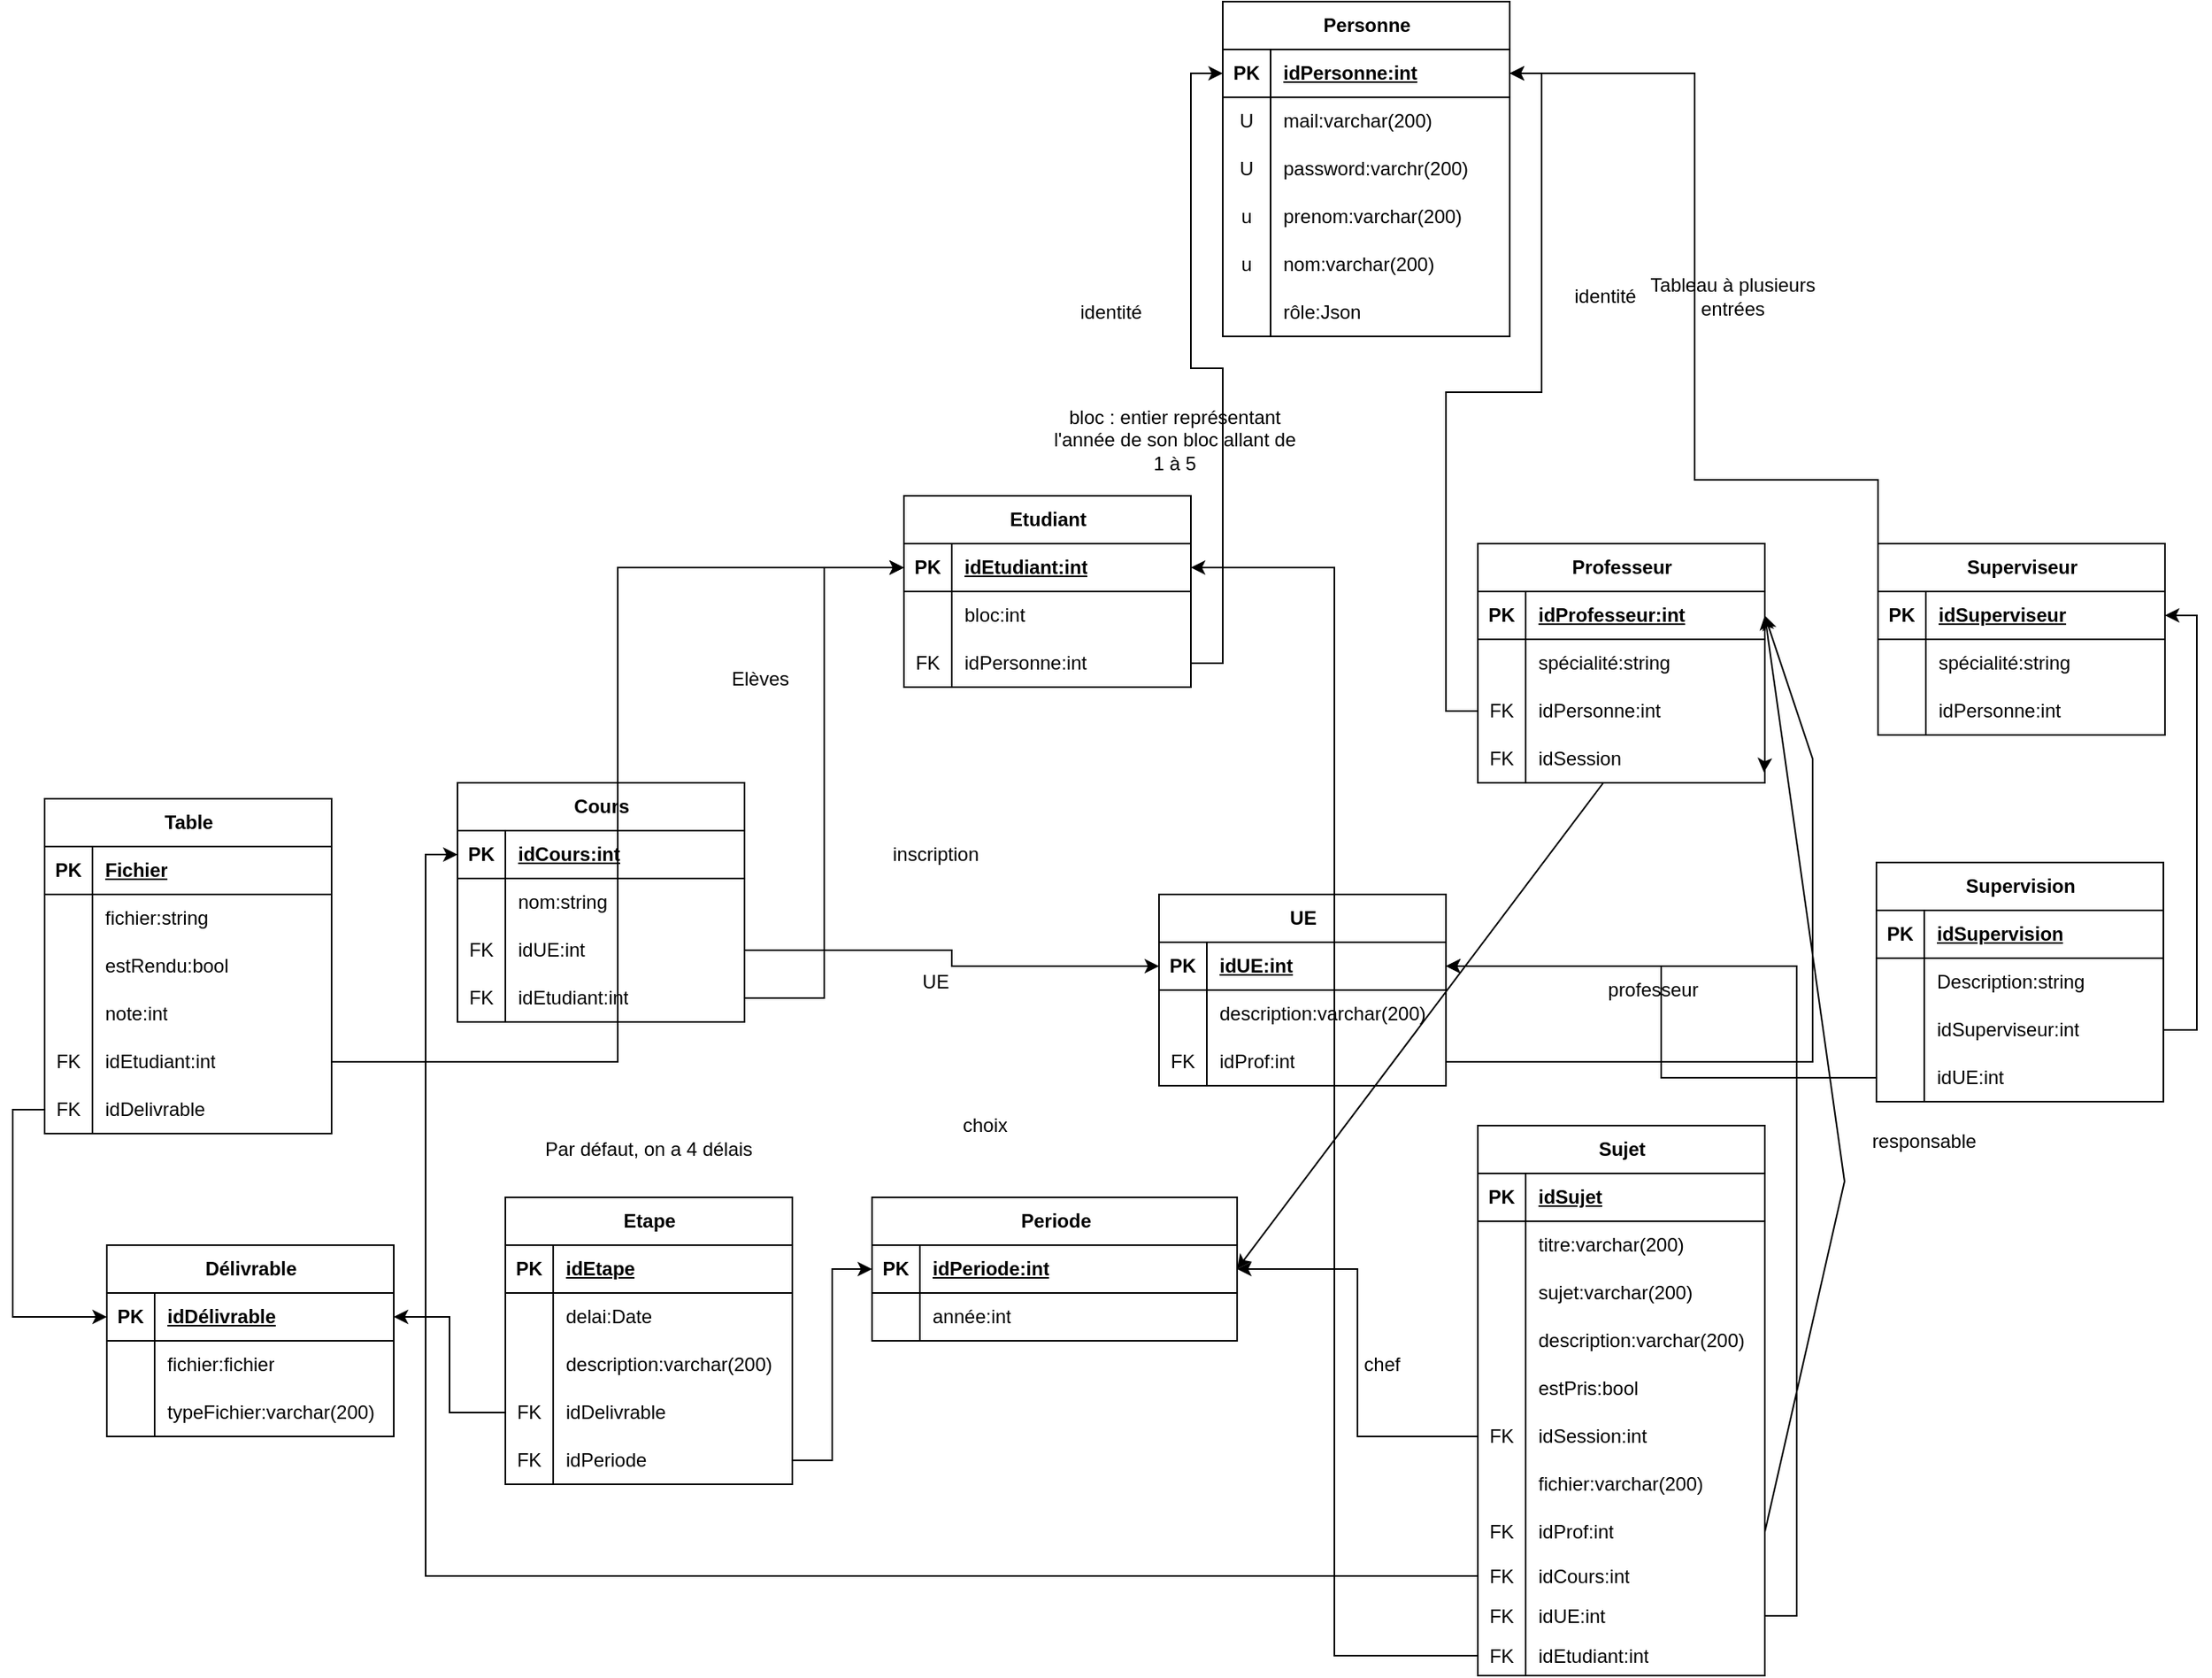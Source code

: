 <mxfile version="24.0.8" type="device" pages="2">
  <diagram id="R2lEEEUBdFMjLlhIrx00" name="Schéma relationnel">
    <mxGraphModel dx="2213" dy="785" grid="1" gridSize="10" guides="1" tooltips="1" connect="1" arrows="1" fold="1" page="1" pageScale="1" pageWidth="827" pageHeight="1169" math="0" shadow="0" extFonts="Permanent Marker^https://fonts.googleapis.com/css?family=Permanent+Marker">
      <root>
        <mxCell id="0" />
        <mxCell id="1" parent="0" />
        <mxCell id="Jt3Wym3gQYtwecDxSo5o-32" value="Sujet" style="shape=table;startSize=30;container=1;collapsible=1;childLayout=tableLayout;fixedRows=1;rowLines=0;fontStyle=1;align=center;resizeLast=1;html=1;" parent="1" vertex="1">
          <mxGeometry x="370" y="805" width="180" height="345" as="geometry" />
        </mxCell>
        <mxCell id="Jt3Wym3gQYtwecDxSo5o-33" value="" style="shape=tableRow;horizontal=0;startSize=0;swimlaneHead=0;swimlaneBody=0;fillColor=none;collapsible=0;dropTarget=0;points=[[0,0.5],[1,0.5]];portConstraint=eastwest;top=0;left=0;right=0;bottom=1;" parent="Jt3Wym3gQYtwecDxSo5o-32" vertex="1">
          <mxGeometry y="30" width="180" height="30" as="geometry" />
        </mxCell>
        <mxCell id="Jt3Wym3gQYtwecDxSo5o-34" value="PK" style="shape=partialRectangle;connectable=0;fillColor=none;top=0;left=0;bottom=0;right=0;fontStyle=1;overflow=hidden;whiteSpace=wrap;html=1;" parent="Jt3Wym3gQYtwecDxSo5o-33" vertex="1">
          <mxGeometry width="30" height="30" as="geometry">
            <mxRectangle width="30" height="30" as="alternateBounds" />
          </mxGeometry>
        </mxCell>
        <mxCell id="Jt3Wym3gQYtwecDxSo5o-35" value="idSujet" style="shape=partialRectangle;connectable=0;fillColor=none;top=0;left=0;bottom=0;right=0;align=left;spacingLeft=6;fontStyle=5;overflow=hidden;whiteSpace=wrap;html=1;" parent="Jt3Wym3gQYtwecDxSo5o-33" vertex="1">
          <mxGeometry x="30" width="150" height="30" as="geometry">
            <mxRectangle width="150" height="30" as="alternateBounds" />
          </mxGeometry>
        </mxCell>
        <mxCell id="Jt3Wym3gQYtwecDxSo5o-36" value="" style="shape=tableRow;horizontal=0;startSize=0;swimlaneHead=0;swimlaneBody=0;fillColor=none;collapsible=0;dropTarget=0;points=[[0,0.5],[1,0.5]];portConstraint=eastwest;top=0;left=0;right=0;bottom=0;" parent="Jt3Wym3gQYtwecDxSo5o-32" vertex="1">
          <mxGeometry y="60" width="180" height="30" as="geometry" />
        </mxCell>
        <mxCell id="Jt3Wym3gQYtwecDxSo5o-37" value="" style="shape=partialRectangle;connectable=0;fillColor=none;top=0;left=0;bottom=0;right=0;editable=1;overflow=hidden;whiteSpace=wrap;html=1;" parent="Jt3Wym3gQYtwecDxSo5o-36" vertex="1">
          <mxGeometry width="30" height="30" as="geometry">
            <mxRectangle width="30" height="30" as="alternateBounds" />
          </mxGeometry>
        </mxCell>
        <mxCell id="Jt3Wym3gQYtwecDxSo5o-38" value="titre:varchar(200)" style="shape=partialRectangle;connectable=0;fillColor=none;top=0;left=0;bottom=0;right=0;align=left;spacingLeft=6;overflow=hidden;whiteSpace=wrap;html=1;" parent="Jt3Wym3gQYtwecDxSo5o-36" vertex="1">
          <mxGeometry x="30" width="150" height="30" as="geometry">
            <mxRectangle width="150" height="30" as="alternateBounds" />
          </mxGeometry>
        </mxCell>
        <mxCell id="Jt3Wym3gQYtwecDxSo5o-39" value="" style="shape=tableRow;horizontal=0;startSize=0;swimlaneHead=0;swimlaneBody=0;fillColor=none;collapsible=0;dropTarget=0;points=[[0,0.5],[1,0.5]];portConstraint=eastwest;top=0;left=0;right=0;bottom=0;" parent="Jt3Wym3gQYtwecDxSo5o-32" vertex="1">
          <mxGeometry y="90" width="180" height="30" as="geometry" />
        </mxCell>
        <mxCell id="Jt3Wym3gQYtwecDxSo5o-40" value="" style="shape=partialRectangle;connectable=0;fillColor=none;top=0;left=0;bottom=0;right=0;editable=1;overflow=hidden;whiteSpace=wrap;html=1;" parent="Jt3Wym3gQYtwecDxSo5o-39" vertex="1">
          <mxGeometry width="30" height="30" as="geometry">
            <mxRectangle width="30" height="30" as="alternateBounds" />
          </mxGeometry>
        </mxCell>
        <mxCell id="Jt3Wym3gQYtwecDxSo5o-41" value="sujet:varchar(200)" style="shape=partialRectangle;connectable=0;fillColor=none;top=0;left=0;bottom=0;right=0;align=left;spacingLeft=6;overflow=hidden;whiteSpace=wrap;html=1;" parent="Jt3Wym3gQYtwecDxSo5o-39" vertex="1">
          <mxGeometry x="30" width="150" height="30" as="geometry">
            <mxRectangle width="150" height="30" as="alternateBounds" />
          </mxGeometry>
        </mxCell>
        <mxCell id="Jt3Wym3gQYtwecDxSo5o-42" value="" style="shape=tableRow;horizontal=0;startSize=0;swimlaneHead=0;swimlaneBody=0;fillColor=none;collapsible=0;dropTarget=0;points=[[0,0.5],[1,0.5]];portConstraint=eastwest;top=0;left=0;right=0;bottom=0;" parent="Jt3Wym3gQYtwecDxSo5o-32" vertex="1">
          <mxGeometry y="120" width="180" height="30" as="geometry" />
        </mxCell>
        <mxCell id="Jt3Wym3gQYtwecDxSo5o-43" value="" style="shape=partialRectangle;connectable=0;fillColor=none;top=0;left=0;bottom=0;right=0;editable=1;overflow=hidden;whiteSpace=wrap;html=1;" parent="Jt3Wym3gQYtwecDxSo5o-42" vertex="1">
          <mxGeometry width="30" height="30" as="geometry">
            <mxRectangle width="30" height="30" as="alternateBounds" />
          </mxGeometry>
        </mxCell>
        <mxCell id="Jt3Wym3gQYtwecDxSo5o-44" value="description:varchar(200)" style="shape=partialRectangle;connectable=0;fillColor=none;top=0;left=0;bottom=0;right=0;align=left;spacingLeft=6;overflow=hidden;whiteSpace=wrap;html=1;" parent="Jt3Wym3gQYtwecDxSo5o-42" vertex="1">
          <mxGeometry x="30" width="150" height="30" as="geometry">
            <mxRectangle width="150" height="30" as="alternateBounds" />
          </mxGeometry>
        </mxCell>
        <mxCell id="CdYXyyKfEUCCPxyVKJxF-6" value="" style="shape=tableRow;horizontal=0;startSize=0;swimlaneHead=0;swimlaneBody=0;fillColor=none;collapsible=0;dropTarget=0;points=[[0,0.5],[1,0.5]];portConstraint=eastwest;top=0;left=0;right=0;bottom=0;" parent="Jt3Wym3gQYtwecDxSo5o-32" vertex="1">
          <mxGeometry y="150" width="180" height="30" as="geometry" />
        </mxCell>
        <mxCell id="CdYXyyKfEUCCPxyVKJxF-7" value="" style="shape=partialRectangle;connectable=0;fillColor=none;top=0;left=0;bottom=0;right=0;editable=1;overflow=hidden;whiteSpace=wrap;html=1;" parent="CdYXyyKfEUCCPxyVKJxF-6" vertex="1">
          <mxGeometry width="30" height="30" as="geometry">
            <mxRectangle width="30" height="30" as="alternateBounds" />
          </mxGeometry>
        </mxCell>
        <mxCell id="CdYXyyKfEUCCPxyVKJxF-8" value="estPris:bool" style="shape=partialRectangle;connectable=0;fillColor=none;top=0;left=0;bottom=0;right=0;align=left;spacingLeft=6;overflow=hidden;whiteSpace=wrap;html=1;" parent="CdYXyyKfEUCCPxyVKJxF-6" vertex="1">
          <mxGeometry x="30" width="150" height="30" as="geometry">
            <mxRectangle width="150" height="30" as="alternateBounds" />
          </mxGeometry>
        </mxCell>
        <mxCell id="Jt3Wym3gQYtwecDxSo5o-107" value="" style="shape=tableRow;horizontal=0;startSize=0;swimlaneHead=0;swimlaneBody=0;fillColor=none;collapsible=0;dropTarget=0;points=[[0,0.5],[1,0.5]];portConstraint=eastwest;top=0;left=0;right=0;bottom=0;" parent="Jt3Wym3gQYtwecDxSo5o-32" vertex="1">
          <mxGeometry y="180" width="180" height="30" as="geometry" />
        </mxCell>
        <mxCell id="Jt3Wym3gQYtwecDxSo5o-108" value="FK" style="shape=partialRectangle;connectable=0;fillColor=none;top=0;left=0;bottom=0;right=0;editable=1;overflow=hidden;whiteSpace=wrap;html=1;" parent="Jt3Wym3gQYtwecDxSo5o-107" vertex="1">
          <mxGeometry width="30" height="30" as="geometry">
            <mxRectangle width="30" height="30" as="alternateBounds" />
          </mxGeometry>
        </mxCell>
        <mxCell id="Jt3Wym3gQYtwecDxSo5o-109" value="idSession:int" style="shape=partialRectangle;connectable=0;fillColor=none;top=0;left=0;bottom=0;right=0;align=left;spacingLeft=6;overflow=hidden;whiteSpace=wrap;html=1;" parent="Jt3Wym3gQYtwecDxSo5o-107" vertex="1">
          <mxGeometry x="30" width="150" height="30" as="geometry">
            <mxRectangle width="150" height="30" as="alternateBounds" />
          </mxGeometry>
        </mxCell>
        <mxCell id="Jt3Wym3gQYtwecDxSo5o-45" value="" style="shape=tableRow;horizontal=0;startSize=0;swimlaneHead=0;swimlaneBody=0;fillColor=none;collapsible=0;dropTarget=0;points=[[0,0.5],[1,0.5]];portConstraint=eastwest;top=0;left=0;right=0;bottom=0;" parent="Jt3Wym3gQYtwecDxSo5o-32" vertex="1">
          <mxGeometry y="210" width="180" height="30" as="geometry" />
        </mxCell>
        <mxCell id="Jt3Wym3gQYtwecDxSo5o-46" value="" style="shape=partialRectangle;connectable=0;fillColor=none;top=0;left=0;bottom=0;right=0;editable=1;overflow=hidden;whiteSpace=wrap;html=1;" parent="Jt3Wym3gQYtwecDxSo5o-45" vertex="1">
          <mxGeometry width="30" height="30" as="geometry">
            <mxRectangle width="30" height="30" as="alternateBounds" />
          </mxGeometry>
        </mxCell>
        <mxCell id="Jt3Wym3gQYtwecDxSo5o-47" value="fichier:varchar(200)" style="shape=partialRectangle;connectable=0;fillColor=none;top=0;left=0;bottom=0;right=0;align=left;spacingLeft=6;overflow=hidden;whiteSpace=wrap;html=1;" parent="Jt3Wym3gQYtwecDxSo5o-45" vertex="1">
          <mxGeometry x="30" width="150" height="30" as="geometry">
            <mxRectangle width="150" height="30" as="alternateBounds" />
          </mxGeometry>
        </mxCell>
        <mxCell id="Jt3Wym3gQYtwecDxSo5o-58" value="" style="shape=tableRow;horizontal=0;startSize=0;swimlaneHead=0;swimlaneBody=0;fillColor=none;collapsible=0;dropTarget=0;points=[[0,0.5],[1,0.5]];portConstraint=eastwest;top=0;left=0;right=0;bottom=0;" parent="Jt3Wym3gQYtwecDxSo5o-32" vertex="1">
          <mxGeometry y="240" width="180" height="30" as="geometry" />
        </mxCell>
        <mxCell id="Jt3Wym3gQYtwecDxSo5o-59" value="FK" style="shape=partialRectangle;connectable=0;fillColor=none;top=0;left=0;bottom=0;right=0;editable=1;overflow=hidden;whiteSpace=wrap;html=1;" parent="Jt3Wym3gQYtwecDxSo5o-58" vertex="1">
          <mxGeometry width="30" height="30" as="geometry">
            <mxRectangle width="30" height="30" as="alternateBounds" />
          </mxGeometry>
        </mxCell>
        <mxCell id="Jt3Wym3gQYtwecDxSo5o-60" value="idProf:int" style="shape=partialRectangle;connectable=0;fillColor=none;top=0;left=0;bottom=0;right=0;align=left;spacingLeft=6;overflow=hidden;whiteSpace=wrap;html=1;" parent="Jt3Wym3gQYtwecDxSo5o-58" vertex="1">
          <mxGeometry x="30" width="150" height="30" as="geometry">
            <mxRectangle width="150" height="30" as="alternateBounds" />
          </mxGeometry>
        </mxCell>
        <mxCell id="CdYXyyKfEUCCPxyVKJxF-2" value="" style="shape=tableRow;horizontal=0;startSize=0;swimlaneHead=0;swimlaneBody=0;fillColor=none;collapsible=0;dropTarget=0;points=[[0,0.5],[1,0.5]];portConstraint=eastwest;top=0;left=0;right=0;bottom=0;" parent="Jt3Wym3gQYtwecDxSo5o-32" vertex="1">
          <mxGeometry y="270" width="180" height="25" as="geometry" />
        </mxCell>
        <mxCell id="CdYXyyKfEUCCPxyVKJxF-3" value="FK" style="shape=partialRectangle;connectable=0;fillColor=none;top=0;left=0;bottom=0;right=0;editable=1;overflow=hidden;whiteSpace=wrap;html=1;" parent="CdYXyyKfEUCCPxyVKJxF-2" vertex="1">
          <mxGeometry width="30" height="25" as="geometry">
            <mxRectangle width="30" height="25" as="alternateBounds" />
          </mxGeometry>
        </mxCell>
        <mxCell id="CdYXyyKfEUCCPxyVKJxF-4" value="idCours:int" style="shape=partialRectangle;connectable=0;fillColor=none;top=0;left=0;bottom=0;right=0;align=left;spacingLeft=6;overflow=hidden;whiteSpace=wrap;html=1;" parent="CdYXyyKfEUCCPxyVKJxF-2" vertex="1">
          <mxGeometry x="30" width="150" height="25" as="geometry">
            <mxRectangle width="150" height="25" as="alternateBounds" />
          </mxGeometry>
        </mxCell>
        <mxCell id="sS6xMafMLW72XO3v1fr4-1" value="" style="shape=tableRow;horizontal=0;startSize=0;swimlaneHead=0;swimlaneBody=0;fillColor=none;collapsible=0;dropTarget=0;points=[[0,0.5],[1,0.5]];portConstraint=eastwest;top=0;left=0;right=0;bottom=0;" parent="Jt3Wym3gQYtwecDxSo5o-32" vertex="1">
          <mxGeometry y="295" width="180" height="25" as="geometry" />
        </mxCell>
        <mxCell id="sS6xMafMLW72XO3v1fr4-2" value="FK" style="shape=partialRectangle;connectable=0;fillColor=none;top=0;left=0;bottom=0;right=0;editable=1;overflow=hidden;whiteSpace=wrap;html=1;" parent="sS6xMafMLW72XO3v1fr4-1" vertex="1">
          <mxGeometry width="30" height="25" as="geometry">
            <mxRectangle width="30" height="25" as="alternateBounds" />
          </mxGeometry>
        </mxCell>
        <mxCell id="sS6xMafMLW72XO3v1fr4-3" value="idUE:int" style="shape=partialRectangle;connectable=0;fillColor=none;top=0;left=0;bottom=0;right=0;align=left;spacingLeft=6;overflow=hidden;whiteSpace=wrap;html=1;" parent="sS6xMafMLW72XO3v1fr4-1" vertex="1">
          <mxGeometry x="30" width="150" height="25" as="geometry">
            <mxRectangle width="150" height="25" as="alternateBounds" />
          </mxGeometry>
        </mxCell>
        <mxCell id="M8yTRMRuh1w2oHgHwIWD-1" value="" style="shape=tableRow;horizontal=0;startSize=0;swimlaneHead=0;swimlaneBody=0;fillColor=none;collapsible=0;dropTarget=0;points=[[0,0.5],[1,0.5]];portConstraint=eastwest;top=0;left=0;right=0;bottom=0;" vertex="1" parent="Jt3Wym3gQYtwecDxSo5o-32">
          <mxGeometry y="320" width="180" height="25" as="geometry" />
        </mxCell>
        <mxCell id="M8yTRMRuh1w2oHgHwIWD-2" value="FK" style="shape=partialRectangle;connectable=0;fillColor=none;top=0;left=0;bottom=0;right=0;editable=1;overflow=hidden;whiteSpace=wrap;html=1;" vertex="1" parent="M8yTRMRuh1w2oHgHwIWD-1">
          <mxGeometry width="30" height="25" as="geometry">
            <mxRectangle width="30" height="25" as="alternateBounds" />
          </mxGeometry>
        </mxCell>
        <mxCell id="M8yTRMRuh1w2oHgHwIWD-3" value="idEtudiant:int" style="shape=partialRectangle;connectable=0;fillColor=none;top=0;left=0;bottom=0;right=0;align=left;spacingLeft=6;overflow=hidden;whiteSpace=wrap;html=1;" vertex="1" parent="M8yTRMRuh1w2oHgHwIWD-1">
          <mxGeometry x="30" width="150" height="25" as="geometry">
            <mxRectangle width="150" height="25" as="alternateBounds" />
          </mxGeometry>
        </mxCell>
        <mxCell id="7S0pTEuF9QtNK3VVfG5a-20" style="edgeStyle=orthogonalEdgeStyle;rounded=0;orthogonalLoop=1;jettySize=auto;html=1;exitX=0;exitY=0.5;exitDx=0;exitDy=0;" parent="1" source="Jt3Wym3gQYtwecDxSo5o-23" target="7S0pTEuF9QtNK3VVfG5a-26" edge="1">
          <mxGeometry relative="1" as="geometry">
            <mxPoint x="420" y="560" as="sourcePoint" />
            <mxPoint x="410" y="150" as="targetPoint" />
          </mxGeometry>
        </mxCell>
        <mxCell id="7S0pTEuF9QtNK3VVfG5a-21" style="edgeStyle=orthogonalEdgeStyle;rounded=0;orthogonalLoop=1;jettySize=auto;html=1;entryX=0;entryY=0.5;entryDx=0;entryDy=0;" parent="1" source="lHV6C6Jt2Jyh17Nra8eX-26" target="7S0pTEuF9QtNK3VVfG5a-26" edge="1">
          <mxGeometry relative="1" as="geometry">
            <mxPoint x="110" y="90" as="targetPoint" />
            <mxPoint x="40" y="390" as="sourcePoint" />
          </mxGeometry>
        </mxCell>
        <mxCell id="7S0pTEuF9QtNK3VVfG5a-25" value="Personne" style="shape=table;startSize=30;container=1;collapsible=1;childLayout=tableLayout;fixedRows=1;rowLines=0;fontStyle=1;align=center;resizeLast=1;html=1;" parent="1" vertex="1">
          <mxGeometry x="210" y="100" width="180" height="210" as="geometry" />
        </mxCell>
        <mxCell id="7S0pTEuF9QtNK3VVfG5a-26" value="" style="shape=tableRow;horizontal=0;startSize=0;swimlaneHead=0;swimlaneBody=0;fillColor=none;collapsible=0;dropTarget=0;points=[[0,0.5],[1,0.5]];portConstraint=eastwest;top=0;left=0;right=0;bottom=1;" parent="7S0pTEuF9QtNK3VVfG5a-25" vertex="1">
          <mxGeometry y="30" width="180" height="30" as="geometry" />
        </mxCell>
        <mxCell id="7S0pTEuF9QtNK3VVfG5a-27" value="PK" style="shape=partialRectangle;connectable=0;fillColor=none;top=0;left=0;bottom=0;right=0;fontStyle=1;overflow=hidden;whiteSpace=wrap;html=1;" parent="7S0pTEuF9QtNK3VVfG5a-26" vertex="1">
          <mxGeometry width="30" height="30" as="geometry">
            <mxRectangle width="30" height="30" as="alternateBounds" />
          </mxGeometry>
        </mxCell>
        <mxCell id="7S0pTEuF9QtNK3VVfG5a-28" value="idPersonne:int" style="shape=partialRectangle;connectable=0;fillColor=none;top=0;left=0;bottom=0;right=0;align=left;spacingLeft=6;fontStyle=5;overflow=hidden;whiteSpace=wrap;html=1;" parent="7S0pTEuF9QtNK3VVfG5a-26" vertex="1">
          <mxGeometry x="30" width="150" height="30" as="geometry">
            <mxRectangle width="150" height="30" as="alternateBounds" />
          </mxGeometry>
        </mxCell>
        <mxCell id="7S0pTEuF9QtNK3VVfG5a-29" value="" style="shape=tableRow;horizontal=0;startSize=0;swimlaneHead=0;swimlaneBody=0;fillColor=none;collapsible=0;dropTarget=0;points=[[0,0.5],[1,0.5]];portConstraint=eastwest;top=0;left=0;right=0;bottom=0;" parent="7S0pTEuF9QtNK3VVfG5a-25" vertex="1">
          <mxGeometry y="60" width="180" height="30" as="geometry" />
        </mxCell>
        <mxCell id="7S0pTEuF9QtNK3VVfG5a-30" value="U" style="shape=partialRectangle;connectable=0;fillColor=none;top=0;left=0;bottom=0;right=0;editable=1;overflow=hidden;whiteSpace=wrap;html=1;" parent="7S0pTEuF9QtNK3VVfG5a-29" vertex="1">
          <mxGeometry width="30" height="30" as="geometry">
            <mxRectangle width="30" height="30" as="alternateBounds" />
          </mxGeometry>
        </mxCell>
        <mxCell id="7S0pTEuF9QtNK3VVfG5a-31" value="mail:varchar(200)" style="shape=partialRectangle;connectable=0;fillColor=none;top=0;left=0;bottom=0;right=0;align=left;spacingLeft=6;overflow=hidden;whiteSpace=wrap;html=1;" parent="7S0pTEuF9QtNK3VVfG5a-29" vertex="1">
          <mxGeometry x="30" width="150" height="30" as="geometry">
            <mxRectangle width="150" height="30" as="alternateBounds" />
          </mxGeometry>
        </mxCell>
        <mxCell id="7S0pTEuF9QtNK3VVfG5a-32" value="" style="shape=tableRow;horizontal=0;startSize=0;swimlaneHead=0;swimlaneBody=0;fillColor=none;collapsible=0;dropTarget=0;points=[[0,0.5],[1,0.5]];portConstraint=eastwest;top=0;left=0;right=0;bottom=0;" parent="7S0pTEuF9QtNK3VVfG5a-25" vertex="1">
          <mxGeometry y="90" width="180" height="30" as="geometry" />
        </mxCell>
        <mxCell id="7S0pTEuF9QtNK3VVfG5a-33" value="U" style="shape=partialRectangle;connectable=0;fillColor=none;top=0;left=0;bottom=0;right=0;editable=1;overflow=hidden;whiteSpace=wrap;html=1;" parent="7S0pTEuF9QtNK3VVfG5a-32" vertex="1">
          <mxGeometry width="30" height="30" as="geometry">
            <mxRectangle width="30" height="30" as="alternateBounds" />
          </mxGeometry>
        </mxCell>
        <mxCell id="7S0pTEuF9QtNK3VVfG5a-34" value="password:varchr(200)" style="shape=partialRectangle;connectable=0;fillColor=none;top=0;left=0;bottom=0;right=0;align=left;spacingLeft=6;overflow=hidden;whiteSpace=wrap;html=1;" parent="7S0pTEuF9QtNK3VVfG5a-32" vertex="1">
          <mxGeometry x="30" width="150" height="30" as="geometry">
            <mxRectangle width="150" height="30" as="alternateBounds" />
          </mxGeometry>
        </mxCell>
        <mxCell id="7S0pTEuF9QtNK3VVfG5a-35" value="" style="shape=tableRow;horizontal=0;startSize=0;swimlaneHead=0;swimlaneBody=0;fillColor=none;collapsible=0;dropTarget=0;points=[[0,0.5],[1,0.5]];portConstraint=eastwest;top=0;left=0;right=0;bottom=0;" parent="7S0pTEuF9QtNK3VVfG5a-25" vertex="1">
          <mxGeometry y="120" width="180" height="30" as="geometry" />
        </mxCell>
        <mxCell id="7S0pTEuF9QtNK3VVfG5a-36" value="u" style="shape=partialRectangle;connectable=0;fillColor=none;top=0;left=0;bottom=0;right=0;editable=1;overflow=hidden;whiteSpace=wrap;html=1;" parent="7S0pTEuF9QtNK3VVfG5a-35" vertex="1">
          <mxGeometry width="30" height="30" as="geometry">
            <mxRectangle width="30" height="30" as="alternateBounds" />
          </mxGeometry>
        </mxCell>
        <mxCell id="7S0pTEuF9QtNK3VVfG5a-37" value="prenom:varchar(200)" style="shape=partialRectangle;connectable=0;fillColor=none;top=0;left=0;bottom=0;right=0;align=left;spacingLeft=6;overflow=hidden;whiteSpace=wrap;html=1;" parent="7S0pTEuF9QtNK3VVfG5a-35" vertex="1">
          <mxGeometry x="30" width="150" height="30" as="geometry">
            <mxRectangle width="150" height="30" as="alternateBounds" />
          </mxGeometry>
        </mxCell>
        <mxCell id="7S0pTEuF9QtNK3VVfG5a-38" value="" style="shape=tableRow;horizontal=0;startSize=0;swimlaneHead=0;swimlaneBody=0;fillColor=none;collapsible=0;dropTarget=0;points=[[0,0.5],[1,0.5]];portConstraint=eastwest;top=0;left=0;right=0;bottom=0;" parent="7S0pTEuF9QtNK3VVfG5a-25" vertex="1">
          <mxGeometry y="150" width="180" height="30" as="geometry" />
        </mxCell>
        <mxCell id="7S0pTEuF9QtNK3VVfG5a-39" value="u" style="shape=partialRectangle;connectable=0;fillColor=none;top=0;left=0;bottom=0;right=0;editable=1;overflow=hidden;whiteSpace=wrap;html=1;" parent="7S0pTEuF9QtNK3VVfG5a-38" vertex="1">
          <mxGeometry width="30" height="30" as="geometry">
            <mxRectangle width="30" height="30" as="alternateBounds" />
          </mxGeometry>
        </mxCell>
        <mxCell id="7S0pTEuF9QtNK3VVfG5a-40" value="nom:varchar(200)" style="shape=partialRectangle;connectable=0;fillColor=none;top=0;left=0;bottom=0;right=0;align=left;spacingLeft=6;overflow=hidden;whiteSpace=wrap;html=1;" parent="7S0pTEuF9QtNK3VVfG5a-38" vertex="1">
          <mxGeometry x="30" width="150" height="30" as="geometry">
            <mxRectangle width="150" height="30" as="alternateBounds" />
          </mxGeometry>
        </mxCell>
        <mxCell id="lHV6C6Jt2Jyh17Nra8eX-14" value="" style="shape=tableRow;horizontal=0;startSize=0;swimlaneHead=0;swimlaneBody=0;fillColor=none;collapsible=0;dropTarget=0;points=[[0,0.5],[1,0.5]];portConstraint=eastwest;top=0;left=0;right=0;bottom=0;" parent="7S0pTEuF9QtNK3VVfG5a-25" vertex="1">
          <mxGeometry y="180" width="180" height="30" as="geometry" />
        </mxCell>
        <mxCell id="lHV6C6Jt2Jyh17Nra8eX-15" value="" style="shape=partialRectangle;connectable=0;fillColor=none;top=0;left=0;bottom=0;right=0;editable=1;overflow=hidden;whiteSpace=wrap;html=1;" parent="lHV6C6Jt2Jyh17Nra8eX-14" vertex="1">
          <mxGeometry width="30" height="30" as="geometry">
            <mxRectangle width="30" height="30" as="alternateBounds" />
          </mxGeometry>
        </mxCell>
        <mxCell id="lHV6C6Jt2Jyh17Nra8eX-16" value="rôle:Json" style="shape=partialRectangle;connectable=0;fillColor=none;top=0;left=0;bottom=0;right=0;align=left;spacingLeft=6;overflow=hidden;whiteSpace=wrap;html=1;" parent="lHV6C6Jt2Jyh17Nra8eX-14" vertex="1">
          <mxGeometry x="30" width="150" height="30" as="geometry">
            <mxRectangle width="150" height="30" as="alternateBounds" />
          </mxGeometry>
        </mxCell>
        <mxCell id="lHV6C6Jt2Jyh17Nra8eX-1" value="Professeur" style="shape=table;startSize=30;container=1;collapsible=1;childLayout=tableLayout;fixedRows=1;rowLines=0;fontStyle=1;align=center;resizeLast=1;html=1;" parent="1" vertex="1">
          <mxGeometry x="370" y="440" width="180" height="150" as="geometry" />
        </mxCell>
        <mxCell id="lHV6C6Jt2Jyh17Nra8eX-2" value="" style="shape=tableRow;horizontal=0;startSize=0;swimlaneHead=0;swimlaneBody=0;fillColor=none;collapsible=0;dropTarget=0;points=[[0,0.5],[1,0.5]];portConstraint=eastwest;top=0;left=0;right=0;bottom=1;" parent="lHV6C6Jt2Jyh17Nra8eX-1" vertex="1">
          <mxGeometry y="30" width="180" height="30" as="geometry" />
        </mxCell>
        <mxCell id="lHV6C6Jt2Jyh17Nra8eX-3" value="PK" style="shape=partialRectangle;connectable=0;fillColor=none;top=0;left=0;bottom=0;right=0;fontStyle=1;overflow=hidden;whiteSpace=wrap;html=1;" parent="lHV6C6Jt2Jyh17Nra8eX-2" vertex="1">
          <mxGeometry width="30" height="30" as="geometry">
            <mxRectangle width="30" height="30" as="alternateBounds" />
          </mxGeometry>
        </mxCell>
        <mxCell id="lHV6C6Jt2Jyh17Nra8eX-4" value="idProfesseur:int" style="shape=partialRectangle;connectable=0;fillColor=none;top=0;left=0;bottom=0;right=0;align=left;spacingLeft=6;fontStyle=5;overflow=hidden;whiteSpace=wrap;html=1;" parent="lHV6C6Jt2Jyh17Nra8eX-2" vertex="1">
          <mxGeometry x="30" width="150" height="30" as="geometry">
            <mxRectangle width="150" height="30" as="alternateBounds" />
          </mxGeometry>
        </mxCell>
        <mxCell id="lHV6C6Jt2Jyh17Nra8eX-5" value="" style="shape=tableRow;horizontal=0;startSize=0;swimlaneHead=0;swimlaneBody=0;fillColor=none;collapsible=0;dropTarget=0;points=[[0,0.5],[1,0.5]];portConstraint=eastwest;top=0;left=0;right=0;bottom=0;" parent="lHV6C6Jt2Jyh17Nra8eX-1" vertex="1">
          <mxGeometry y="60" width="180" height="30" as="geometry" />
        </mxCell>
        <mxCell id="lHV6C6Jt2Jyh17Nra8eX-6" value="" style="shape=partialRectangle;connectable=0;fillColor=none;top=0;left=0;bottom=0;right=0;editable=1;overflow=hidden;whiteSpace=wrap;html=1;" parent="lHV6C6Jt2Jyh17Nra8eX-5" vertex="1">
          <mxGeometry width="30" height="30" as="geometry">
            <mxRectangle width="30" height="30" as="alternateBounds" />
          </mxGeometry>
        </mxCell>
        <mxCell id="lHV6C6Jt2Jyh17Nra8eX-7" value="spécialité:string" style="shape=partialRectangle;connectable=0;fillColor=none;top=0;left=0;bottom=0;right=0;align=left;spacingLeft=6;overflow=hidden;whiteSpace=wrap;html=1;" parent="lHV6C6Jt2Jyh17Nra8eX-5" vertex="1">
          <mxGeometry x="30" width="150" height="30" as="geometry">
            <mxRectangle width="150" height="30" as="alternateBounds" />
          </mxGeometry>
        </mxCell>
        <mxCell id="Jt3Wym3gQYtwecDxSo5o-23" value="" style="shape=tableRow;horizontal=0;startSize=0;swimlaneHead=0;swimlaneBody=0;fillColor=none;collapsible=0;dropTarget=0;points=[[0,0.5],[1,0.5]];portConstraint=eastwest;top=0;left=0;right=0;bottom=0;" parent="lHV6C6Jt2Jyh17Nra8eX-1" vertex="1">
          <mxGeometry y="90" width="180" height="30" as="geometry" />
        </mxCell>
        <mxCell id="Jt3Wym3gQYtwecDxSo5o-24" value="FK" style="shape=partialRectangle;connectable=0;fillColor=none;top=0;left=0;bottom=0;right=0;editable=1;overflow=hidden;whiteSpace=wrap;html=1;" parent="Jt3Wym3gQYtwecDxSo5o-23" vertex="1">
          <mxGeometry width="30" height="30" as="geometry">
            <mxRectangle width="30" height="30" as="alternateBounds" />
          </mxGeometry>
        </mxCell>
        <mxCell id="Jt3Wym3gQYtwecDxSo5o-25" value="idPersonne:int" style="shape=partialRectangle;connectable=0;fillColor=none;top=0;left=0;bottom=0;right=0;align=left;spacingLeft=6;overflow=hidden;whiteSpace=wrap;html=1;" parent="Jt3Wym3gQYtwecDxSo5o-23" vertex="1">
          <mxGeometry x="30" width="150" height="30" as="geometry">
            <mxRectangle width="150" height="30" as="alternateBounds" />
          </mxGeometry>
        </mxCell>
        <mxCell id="Jt3Wym3gQYtwecDxSo5o-17" value="" style="shape=tableRow;horizontal=0;startSize=0;swimlaneHead=0;swimlaneBody=0;fillColor=none;collapsible=0;dropTarget=0;points=[[0,0.5],[1,0.5]];portConstraint=eastwest;top=0;left=0;right=0;bottom=0;" parent="lHV6C6Jt2Jyh17Nra8eX-1" vertex="1">
          <mxGeometry y="120" width="180" height="30" as="geometry" />
        </mxCell>
        <mxCell id="Jt3Wym3gQYtwecDxSo5o-18" value="FK" style="shape=partialRectangle;connectable=0;fillColor=none;top=0;left=0;bottom=0;right=0;editable=1;overflow=hidden;whiteSpace=wrap;html=1;" parent="Jt3Wym3gQYtwecDxSo5o-17" vertex="1">
          <mxGeometry width="30" height="30" as="geometry">
            <mxRectangle width="30" height="30" as="alternateBounds" />
          </mxGeometry>
        </mxCell>
        <mxCell id="Jt3Wym3gQYtwecDxSo5o-19" value="idSession" style="shape=partialRectangle;connectable=0;fillColor=none;top=0;left=0;bottom=0;right=0;align=left;spacingLeft=6;overflow=hidden;whiteSpace=wrap;html=1;" parent="Jt3Wym3gQYtwecDxSo5o-17" vertex="1">
          <mxGeometry x="30" width="150" height="30" as="geometry">
            <mxRectangle width="150" height="30" as="alternateBounds" />
          </mxGeometry>
        </mxCell>
        <mxCell id="Jt3Wym3gQYtwecDxSo5o-57" style="edgeStyle=orthogonalEdgeStyle;rounded=0;orthogonalLoop=1;jettySize=auto;html=1;exitX=1;exitY=0.5;exitDx=0;exitDy=0;" parent="lHV6C6Jt2Jyh17Nra8eX-1" edge="1">
          <mxGeometry relative="1" as="geometry">
            <mxPoint x="180" y="135" as="sourcePoint" />
            <mxPoint x="180" y="135" as="targetPoint" />
          </mxGeometry>
        </mxCell>
        <mxCell id="Jt3Wym3gQYtwecDxSo5o-116" style="edgeStyle=orthogonalEdgeStyle;rounded=0;orthogonalLoop=1;jettySize=auto;html=1;exitX=1;exitY=0.5;exitDx=0;exitDy=0;entryX=0.997;entryY=0.783;entryDx=0;entryDy=0;entryPerimeter=0;" parent="lHV6C6Jt2Jyh17Nra8eX-1" source="Jt3Wym3gQYtwecDxSo5o-17" target="Jt3Wym3gQYtwecDxSo5o-17" edge="1">
          <mxGeometry relative="1" as="geometry" />
        </mxCell>
        <mxCell id="lHV6C6Jt2Jyh17Nra8eX-19" value="Etudiant" style="shape=table;startSize=30;container=1;collapsible=1;childLayout=tableLayout;fixedRows=1;rowLines=0;fontStyle=1;align=center;resizeLast=1;html=1;" parent="1" vertex="1">
          <mxGeometry x="10" y="410" width="180" height="120" as="geometry">
            <mxRectangle x="10" y="410" width="80" height="30" as="alternateBounds" />
          </mxGeometry>
        </mxCell>
        <mxCell id="lHV6C6Jt2Jyh17Nra8eX-20" value="" style="shape=tableRow;horizontal=0;startSize=0;swimlaneHead=0;swimlaneBody=0;fillColor=none;collapsible=0;dropTarget=0;points=[[0,0.5],[1,0.5]];portConstraint=eastwest;top=0;left=0;right=0;bottom=1;" parent="lHV6C6Jt2Jyh17Nra8eX-19" vertex="1">
          <mxGeometry y="30" width="180" height="30" as="geometry" />
        </mxCell>
        <mxCell id="lHV6C6Jt2Jyh17Nra8eX-21" value="PK" style="shape=partialRectangle;connectable=0;fillColor=none;top=0;left=0;bottom=0;right=0;fontStyle=1;overflow=hidden;whiteSpace=wrap;html=1;" parent="lHV6C6Jt2Jyh17Nra8eX-20" vertex="1">
          <mxGeometry width="30" height="30" as="geometry">
            <mxRectangle width="30" height="30" as="alternateBounds" />
          </mxGeometry>
        </mxCell>
        <mxCell id="lHV6C6Jt2Jyh17Nra8eX-22" value="idEtudiant:int" style="shape=partialRectangle;connectable=0;fillColor=none;top=0;left=0;bottom=0;right=0;align=left;spacingLeft=6;fontStyle=5;overflow=hidden;whiteSpace=wrap;html=1;" parent="lHV6C6Jt2Jyh17Nra8eX-20" vertex="1">
          <mxGeometry x="30" width="150" height="30" as="geometry">
            <mxRectangle width="150" height="30" as="alternateBounds" />
          </mxGeometry>
        </mxCell>
        <mxCell id="lHV6C6Jt2Jyh17Nra8eX-23" value="" style="shape=tableRow;horizontal=0;startSize=0;swimlaneHead=0;swimlaneBody=0;fillColor=none;collapsible=0;dropTarget=0;points=[[0,0.5],[1,0.5]];portConstraint=eastwest;top=0;left=0;right=0;bottom=0;" parent="lHV6C6Jt2Jyh17Nra8eX-19" vertex="1">
          <mxGeometry y="60" width="180" height="30" as="geometry" />
        </mxCell>
        <mxCell id="lHV6C6Jt2Jyh17Nra8eX-24" value="" style="shape=partialRectangle;connectable=0;fillColor=none;top=0;left=0;bottom=0;right=0;editable=1;overflow=hidden;whiteSpace=wrap;html=1;" parent="lHV6C6Jt2Jyh17Nra8eX-23" vertex="1">
          <mxGeometry width="30" height="30" as="geometry">
            <mxRectangle width="30" height="30" as="alternateBounds" />
          </mxGeometry>
        </mxCell>
        <mxCell id="lHV6C6Jt2Jyh17Nra8eX-25" value="bloc:int" style="shape=partialRectangle;connectable=0;fillColor=none;top=0;left=0;bottom=0;right=0;align=left;spacingLeft=6;overflow=hidden;whiteSpace=wrap;html=1;" parent="lHV6C6Jt2Jyh17Nra8eX-23" vertex="1">
          <mxGeometry x="30" width="150" height="30" as="geometry">
            <mxRectangle width="150" height="30" as="alternateBounds" />
          </mxGeometry>
        </mxCell>
        <mxCell id="lHV6C6Jt2Jyh17Nra8eX-26" value="" style="shape=tableRow;horizontal=0;startSize=0;swimlaneHead=0;swimlaneBody=0;fillColor=none;collapsible=0;dropTarget=0;points=[[0,0.5],[1,0.5]];portConstraint=eastwest;top=0;left=0;right=0;bottom=0;" parent="lHV6C6Jt2Jyh17Nra8eX-19" vertex="1">
          <mxGeometry y="90" width="180" height="30" as="geometry" />
        </mxCell>
        <mxCell id="lHV6C6Jt2Jyh17Nra8eX-27" value="FK" style="shape=partialRectangle;connectable=0;fillColor=none;top=0;left=0;bottom=0;right=0;editable=1;overflow=hidden;whiteSpace=wrap;html=1;" parent="lHV6C6Jt2Jyh17Nra8eX-26" vertex="1">
          <mxGeometry width="30" height="30" as="geometry">
            <mxRectangle width="30" height="30" as="alternateBounds" />
          </mxGeometry>
        </mxCell>
        <mxCell id="lHV6C6Jt2Jyh17Nra8eX-28" value="idPersonne:int" style="shape=partialRectangle;connectable=0;fillColor=none;top=0;left=0;bottom=0;right=0;align=left;spacingLeft=6;overflow=hidden;whiteSpace=wrap;html=1;" parent="lHV6C6Jt2Jyh17Nra8eX-26" vertex="1">
          <mxGeometry x="30" width="150" height="30" as="geometry">
            <mxRectangle width="150" height="30" as="alternateBounds" />
          </mxGeometry>
        </mxCell>
        <mxCell id="lHV6C6Jt2Jyh17Nra8eX-35" value="bloc : entier représentant l&#39;année de son bloc allant de 1 à 5" style="text;html=1;align=center;verticalAlign=middle;whiteSpace=wrap;rounded=0;" parent="1" vertex="1">
          <mxGeometry x="100" y="360" width="160" height="30" as="geometry" />
        </mxCell>
        <mxCell id="Jt3Wym3gQYtwecDxSo5o-1" value="UE" style="shape=table;startSize=30;container=1;collapsible=1;childLayout=tableLayout;fixedRows=1;rowLines=0;fontStyle=1;align=center;resizeLast=1;html=1;" parent="1" vertex="1">
          <mxGeometry x="170" y="660" width="180" height="120" as="geometry" />
        </mxCell>
        <mxCell id="Jt3Wym3gQYtwecDxSo5o-2" value="" style="shape=tableRow;horizontal=0;startSize=0;swimlaneHead=0;swimlaneBody=0;fillColor=none;collapsible=0;dropTarget=0;points=[[0,0.5],[1,0.5]];portConstraint=eastwest;top=0;left=0;right=0;bottom=1;" parent="Jt3Wym3gQYtwecDxSo5o-1" vertex="1">
          <mxGeometry y="30" width="180" height="30" as="geometry" />
        </mxCell>
        <mxCell id="Jt3Wym3gQYtwecDxSo5o-3" value="PK" style="shape=partialRectangle;connectable=0;fillColor=none;top=0;left=0;bottom=0;right=0;fontStyle=1;overflow=hidden;whiteSpace=wrap;html=1;" parent="Jt3Wym3gQYtwecDxSo5o-2" vertex="1">
          <mxGeometry width="30" height="30" as="geometry">
            <mxRectangle width="30" height="30" as="alternateBounds" />
          </mxGeometry>
        </mxCell>
        <mxCell id="Jt3Wym3gQYtwecDxSo5o-4" value="idUE:int" style="shape=partialRectangle;connectable=0;fillColor=none;top=0;left=0;bottom=0;right=0;align=left;spacingLeft=6;fontStyle=5;overflow=hidden;whiteSpace=wrap;html=1;" parent="Jt3Wym3gQYtwecDxSo5o-2" vertex="1">
          <mxGeometry x="30" width="150" height="30" as="geometry">
            <mxRectangle width="150" height="30" as="alternateBounds" />
          </mxGeometry>
        </mxCell>
        <mxCell id="Jt3Wym3gQYtwecDxSo5o-5" value="" style="shape=tableRow;horizontal=0;startSize=0;swimlaneHead=0;swimlaneBody=0;fillColor=none;collapsible=0;dropTarget=0;points=[[0,0.5],[1,0.5]];portConstraint=eastwest;top=0;left=0;right=0;bottom=0;" parent="Jt3Wym3gQYtwecDxSo5o-1" vertex="1">
          <mxGeometry y="60" width="180" height="30" as="geometry" />
        </mxCell>
        <mxCell id="Jt3Wym3gQYtwecDxSo5o-6" value="" style="shape=partialRectangle;connectable=0;fillColor=none;top=0;left=0;bottom=0;right=0;editable=1;overflow=hidden;whiteSpace=wrap;html=1;" parent="Jt3Wym3gQYtwecDxSo5o-5" vertex="1">
          <mxGeometry width="30" height="30" as="geometry">
            <mxRectangle width="30" height="30" as="alternateBounds" />
          </mxGeometry>
        </mxCell>
        <mxCell id="Jt3Wym3gQYtwecDxSo5o-7" value="description:varchar(200)" style="shape=partialRectangle;connectable=0;fillColor=none;top=0;left=0;bottom=0;right=0;align=left;spacingLeft=6;overflow=hidden;whiteSpace=wrap;html=1;" parent="Jt3Wym3gQYtwecDxSo5o-5" vertex="1">
          <mxGeometry x="30" width="150" height="30" as="geometry">
            <mxRectangle width="150" height="30" as="alternateBounds" />
          </mxGeometry>
        </mxCell>
        <mxCell id="Jt3Wym3gQYtwecDxSo5o-131" value="" style="shape=tableRow;horizontal=0;startSize=0;swimlaneHead=0;swimlaneBody=0;fillColor=none;collapsible=0;dropTarget=0;points=[[0,0.5],[1,0.5]];portConstraint=eastwest;top=0;left=0;right=0;bottom=0;" parent="Jt3Wym3gQYtwecDxSo5o-1" vertex="1">
          <mxGeometry y="90" width="180" height="30" as="geometry" />
        </mxCell>
        <mxCell id="Jt3Wym3gQYtwecDxSo5o-132" value="FK" style="shape=partialRectangle;connectable=0;fillColor=none;top=0;left=0;bottom=0;right=0;editable=1;overflow=hidden;whiteSpace=wrap;html=1;" parent="Jt3Wym3gQYtwecDxSo5o-131" vertex="1">
          <mxGeometry width="30" height="30" as="geometry">
            <mxRectangle width="30" height="30" as="alternateBounds" />
          </mxGeometry>
        </mxCell>
        <mxCell id="Jt3Wym3gQYtwecDxSo5o-133" value="idProf:int" style="shape=partialRectangle;connectable=0;fillColor=none;top=0;left=0;bottom=0;right=0;align=left;spacingLeft=6;overflow=hidden;whiteSpace=wrap;html=1;" parent="Jt3Wym3gQYtwecDxSo5o-131" vertex="1">
          <mxGeometry x="30" width="150" height="30" as="geometry">
            <mxRectangle width="150" height="30" as="alternateBounds" />
          </mxGeometry>
        </mxCell>
        <mxCell id="Jt3Wym3gQYtwecDxSo5o-28" value="inscription" style="text;html=1;align=center;verticalAlign=middle;whiteSpace=wrap;rounded=0;" parent="1" vertex="1">
          <mxGeometry y="620" width="60" height="30" as="geometry" />
        </mxCell>
        <mxCell id="Jt3Wym3gQYtwecDxSo5o-29" value="responsable" style="text;html=1;align=center;verticalAlign=middle;whiteSpace=wrap;rounded=0;" parent="1" vertex="1">
          <mxGeometry x="620" y="800" width="60" height="30" as="geometry" />
        </mxCell>
        <mxCell id="Jt3Wym3gQYtwecDxSo5o-30" value="identité" style="text;html=1;align=center;verticalAlign=middle;whiteSpace=wrap;rounded=0;" parent="1" vertex="1">
          <mxGeometry x="420" y="270" width="60" height="30" as="geometry" />
        </mxCell>
        <mxCell id="Jt3Wym3gQYtwecDxSo5o-31" value="identité" style="text;html=1;align=center;verticalAlign=middle;whiteSpace=wrap;rounded=0;" parent="1" vertex="1">
          <mxGeometry x="110" y="280" width="60" height="30" as="geometry" />
        </mxCell>
        <mxCell id="Jt3Wym3gQYtwecDxSo5o-27" value="" style="endArrow=classic;html=1;rounded=0;exitX=1;exitY=0.5;exitDx=0;exitDy=0;entryX=1;entryY=0.5;entryDx=0;entryDy=0;" parent="1" source="Jt3Wym3gQYtwecDxSo5o-131" target="lHV6C6Jt2Jyh17Nra8eX-2" edge="1">
          <mxGeometry width="50" height="50" relative="1" as="geometry">
            <mxPoint x="400" y="580" as="sourcePoint" />
            <mxPoint x="450" y="530" as="targetPoint" />
            <Array as="points">
              <mxPoint x="580" y="765" />
              <mxPoint x="580" y="590" />
              <mxPoint x="580" y="575" />
            </Array>
          </mxGeometry>
        </mxCell>
        <mxCell id="Jt3Wym3gQYtwecDxSo5o-61" value="" style="endArrow=classic;html=1;rounded=0;entryX=1;entryY=0.5;entryDx=0;entryDy=0;exitX=1;exitY=0.5;exitDx=0;exitDy=0;" parent="1" source="Jt3Wym3gQYtwecDxSo5o-58" target="lHV6C6Jt2Jyh17Nra8eX-2" edge="1">
          <mxGeometry width="50" height="50" relative="1" as="geometry">
            <mxPoint x="605" y="960" as="sourcePoint" />
            <mxPoint x="655" y="910" as="targetPoint" />
            <Array as="points">
              <mxPoint x="600" y="840" />
            </Array>
          </mxGeometry>
        </mxCell>
        <mxCell id="Jt3Wym3gQYtwecDxSo5o-66" value="choix" style="text;html=1;align=center;verticalAlign=middle;whiteSpace=wrap;rounded=0;" parent="1" vertex="1">
          <mxGeometry x="31" y="790" width="60" height="30" as="geometry" />
        </mxCell>
        <mxCell id="Jt3Wym3gQYtwecDxSo5o-67" value="Periode" style="shape=table;startSize=30;container=1;collapsible=1;childLayout=tableLayout;fixedRows=1;rowLines=0;fontStyle=1;align=center;resizeLast=1;html=1;" parent="1" vertex="1">
          <mxGeometry x="-10" y="850" width="229" height="90" as="geometry" />
        </mxCell>
        <mxCell id="Jt3Wym3gQYtwecDxSo5o-68" value="" style="shape=tableRow;horizontal=0;startSize=0;swimlaneHead=0;swimlaneBody=0;fillColor=none;collapsible=0;dropTarget=0;points=[[0,0.5],[1,0.5]];portConstraint=eastwest;top=0;left=0;right=0;bottom=1;" parent="Jt3Wym3gQYtwecDxSo5o-67" vertex="1">
          <mxGeometry y="30" width="229" height="30" as="geometry" />
        </mxCell>
        <mxCell id="Jt3Wym3gQYtwecDxSo5o-69" value="PK" style="shape=partialRectangle;connectable=0;fillColor=none;top=0;left=0;bottom=0;right=0;fontStyle=1;overflow=hidden;whiteSpace=wrap;html=1;" parent="Jt3Wym3gQYtwecDxSo5o-68" vertex="1">
          <mxGeometry width="30" height="30" as="geometry">
            <mxRectangle width="30" height="30" as="alternateBounds" />
          </mxGeometry>
        </mxCell>
        <mxCell id="Jt3Wym3gQYtwecDxSo5o-70" value="idPeriode:int" style="shape=partialRectangle;connectable=0;fillColor=none;top=0;left=0;bottom=0;right=0;align=left;spacingLeft=6;fontStyle=5;overflow=hidden;whiteSpace=wrap;html=1;" parent="Jt3Wym3gQYtwecDxSo5o-68" vertex="1">
          <mxGeometry x="30" width="199" height="30" as="geometry">
            <mxRectangle width="199" height="30" as="alternateBounds" />
          </mxGeometry>
        </mxCell>
        <mxCell id="Jt3Wym3gQYtwecDxSo5o-71" value="" style="shape=tableRow;horizontal=0;startSize=0;swimlaneHead=0;swimlaneBody=0;fillColor=none;collapsible=0;dropTarget=0;points=[[0,0.5],[1,0.5]];portConstraint=eastwest;top=0;left=0;right=0;bottom=0;" parent="Jt3Wym3gQYtwecDxSo5o-67" vertex="1">
          <mxGeometry y="60" width="229" height="30" as="geometry" />
        </mxCell>
        <mxCell id="Jt3Wym3gQYtwecDxSo5o-72" value="" style="shape=partialRectangle;connectable=0;fillColor=none;top=0;left=0;bottom=0;right=0;editable=1;overflow=hidden;whiteSpace=wrap;html=1;" parent="Jt3Wym3gQYtwecDxSo5o-71" vertex="1">
          <mxGeometry width="30" height="30" as="geometry">
            <mxRectangle width="30" height="30" as="alternateBounds" />
          </mxGeometry>
        </mxCell>
        <mxCell id="Jt3Wym3gQYtwecDxSo5o-73" value="année:int" style="shape=partialRectangle;connectable=0;fillColor=none;top=0;left=0;bottom=0;right=0;align=left;spacingLeft=6;overflow=hidden;whiteSpace=wrap;html=1;" parent="Jt3Wym3gQYtwecDxSo5o-71" vertex="1">
          <mxGeometry x="30" width="199" height="30" as="geometry">
            <mxRectangle width="199" height="30" as="alternateBounds" />
          </mxGeometry>
        </mxCell>
        <mxCell id="Jt3Wym3gQYtwecDxSo5o-110" style="edgeStyle=orthogonalEdgeStyle;rounded=0;orthogonalLoop=1;jettySize=auto;html=1;exitX=0;exitY=0.5;exitDx=0;exitDy=0;entryX=1;entryY=0.5;entryDx=0;entryDy=0;" parent="1" source="Jt3Wym3gQYtwecDxSo5o-107" target="Jt3Wym3gQYtwecDxSo5o-68" edge="1">
          <mxGeometry relative="1" as="geometry" />
        </mxCell>
        <mxCell id="Jt3Wym3gQYtwecDxSo5o-114" value="" style="endArrow=classic;html=1;rounded=0;entryX=1;entryY=0.5;entryDx=0;entryDy=0;" parent="1" source="Jt3Wym3gQYtwecDxSo5o-17" target="Jt3Wym3gQYtwecDxSo5o-68" edge="1">
          <mxGeometry width="50" height="50" relative="1" as="geometry">
            <mxPoint x="360" y="730" as="sourcePoint" />
            <mxPoint x="410" y="680" as="targetPoint" />
          </mxGeometry>
        </mxCell>
        <mxCell id="Jt3Wym3gQYtwecDxSo5o-118" value="Cours" style="shape=table;startSize=30;container=1;collapsible=1;childLayout=tableLayout;fixedRows=1;rowLines=0;fontStyle=1;align=center;resizeLast=1;html=1;" parent="1" vertex="1">
          <mxGeometry x="-270" y="590" width="180" height="150" as="geometry" />
        </mxCell>
        <mxCell id="Jt3Wym3gQYtwecDxSo5o-119" value="" style="shape=tableRow;horizontal=0;startSize=0;swimlaneHead=0;swimlaneBody=0;fillColor=none;collapsible=0;dropTarget=0;points=[[0,0.5],[1,0.5]];portConstraint=eastwest;top=0;left=0;right=0;bottom=1;" parent="Jt3Wym3gQYtwecDxSo5o-118" vertex="1">
          <mxGeometry y="30" width="180" height="30" as="geometry" />
        </mxCell>
        <mxCell id="Jt3Wym3gQYtwecDxSo5o-120" value="PK" style="shape=partialRectangle;connectable=0;fillColor=none;top=0;left=0;bottom=0;right=0;fontStyle=1;overflow=hidden;whiteSpace=wrap;html=1;" parent="Jt3Wym3gQYtwecDxSo5o-119" vertex="1">
          <mxGeometry width="30" height="30" as="geometry">
            <mxRectangle width="30" height="30" as="alternateBounds" />
          </mxGeometry>
        </mxCell>
        <mxCell id="Jt3Wym3gQYtwecDxSo5o-121" value="idCours:int" style="shape=partialRectangle;connectable=0;fillColor=none;top=0;left=0;bottom=0;right=0;align=left;spacingLeft=6;fontStyle=5;overflow=hidden;whiteSpace=wrap;html=1;" parent="Jt3Wym3gQYtwecDxSo5o-119" vertex="1">
          <mxGeometry x="30" width="150" height="30" as="geometry">
            <mxRectangle width="150" height="30" as="alternateBounds" />
          </mxGeometry>
        </mxCell>
        <mxCell id="Jt3Wym3gQYtwecDxSo5o-122" value="" style="shape=tableRow;horizontal=0;startSize=0;swimlaneHead=0;swimlaneBody=0;fillColor=none;collapsible=0;dropTarget=0;points=[[0,0.5],[1,0.5]];portConstraint=eastwest;top=0;left=0;right=0;bottom=0;" parent="Jt3Wym3gQYtwecDxSo5o-118" vertex="1">
          <mxGeometry y="60" width="180" height="30" as="geometry" />
        </mxCell>
        <mxCell id="Jt3Wym3gQYtwecDxSo5o-123" value="" style="shape=partialRectangle;connectable=0;fillColor=none;top=0;left=0;bottom=0;right=0;editable=1;overflow=hidden;whiteSpace=wrap;html=1;" parent="Jt3Wym3gQYtwecDxSo5o-122" vertex="1">
          <mxGeometry width="30" height="30" as="geometry">
            <mxRectangle width="30" height="30" as="alternateBounds" />
          </mxGeometry>
        </mxCell>
        <mxCell id="Jt3Wym3gQYtwecDxSo5o-124" value="nom:string" style="shape=partialRectangle;connectable=0;fillColor=none;top=0;left=0;bottom=0;right=0;align=left;spacingLeft=6;overflow=hidden;whiteSpace=wrap;html=1;" parent="Jt3Wym3gQYtwecDxSo5o-122" vertex="1">
          <mxGeometry x="30" width="150" height="30" as="geometry">
            <mxRectangle width="150" height="30" as="alternateBounds" />
          </mxGeometry>
        </mxCell>
        <mxCell id="Jt3Wym3gQYtwecDxSo5o-125" value="" style="shape=tableRow;horizontal=0;startSize=0;swimlaneHead=0;swimlaneBody=0;fillColor=none;collapsible=0;dropTarget=0;points=[[0,0.5],[1,0.5]];portConstraint=eastwest;top=0;left=0;right=0;bottom=0;" parent="Jt3Wym3gQYtwecDxSo5o-118" vertex="1">
          <mxGeometry y="90" width="180" height="30" as="geometry" />
        </mxCell>
        <mxCell id="Jt3Wym3gQYtwecDxSo5o-126" value="FK" style="shape=partialRectangle;connectable=0;fillColor=none;top=0;left=0;bottom=0;right=0;editable=1;overflow=hidden;whiteSpace=wrap;html=1;" parent="Jt3Wym3gQYtwecDxSo5o-125" vertex="1">
          <mxGeometry width="30" height="30" as="geometry">
            <mxRectangle width="30" height="30" as="alternateBounds" />
          </mxGeometry>
        </mxCell>
        <mxCell id="Jt3Wym3gQYtwecDxSo5o-127" value="idUE:int" style="shape=partialRectangle;connectable=0;fillColor=none;top=0;left=0;bottom=0;right=0;align=left;spacingLeft=6;overflow=hidden;whiteSpace=wrap;html=1;" parent="Jt3Wym3gQYtwecDxSo5o-125" vertex="1">
          <mxGeometry x="30" width="150" height="30" as="geometry">
            <mxRectangle width="150" height="30" as="alternateBounds" />
          </mxGeometry>
        </mxCell>
        <mxCell id="Jt3Wym3gQYtwecDxSo5o-128" value="" style="shape=tableRow;horizontal=0;startSize=0;swimlaneHead=0;swimlaneBody=0;fillColor=none;collapsible=0;dropTarget=0;points=[[0,0.5],[1,0.5]];portConstraint=eastwest;top=0;left=0;right=0;bottom=0;" parent="Jt3Wym3gQYtwecDxSo5o-118" vertex="1">
          <mxGeometry y="120" width="180" height="30" as="geometry" />
        </mxCell>
        <mxCell id="Jt3Wym3gQYtwecDxSo5o-129" value="FK" style="shape=partialRectangle;connectable=0;fillColor=none;top=0;left=0;bottom=0;right=0;editable=1;overflow=hidden;whiteSpace=wrap;html=1;" parent="Jt3Wym3gQYtwecDxSo5o-128" vertex="1">
          <mxGeometry width="30" height="30" as="geometry">
            <mxRectangle width="30" height="30" as="alternateBounds" />
          </mxGeometry>
        </mxCell>
        <mxCell id="Jt3Wym3gQYtwecDxSo5o-130" value="idEtudiant:int" style="shape=partialRectangle;connectable=0;fillColor=none;top=0;left=0;bottom=0;right=0;align=left;spacingLeft=6;overflow=hidden;whiteSpace=wrap;html=1;" parent="Jt3Wym3gQYtwecDxSo5o-128" vertex="1">
          <mxGeometry x="30" width="150" height="30" as="geometry">
            <mxRectangle width="150" height="30" as="alternateBounds" />
          </mxGeometry>
        </mxCell>
        <mxCell id="Jt3Wym3gQYtwecDxSo5o-135" style="edgeStyle=orthogonalEdgeStyle;rounded=0;orthogonalLoop=1;jettySize=auto;html=1;exitX=1;exitY=0.5;exitDx=0;exitDy=0;entryX=0;entryY=0.5;entryDx=0;entryDy=0;" parent="1" source="Jt3Wym3gQYtwecDxSo5o-125" target="Jt3Wym3gQYtwecDxSo5o-2" edge="1">
          <mxGeometry relative="1" as="geometry" />
        </mxCell>
        <mxCell id="Jt3Wym3gQYtwecDxSo5o-136" style="edgeStyle=orthogonalEdgeStyle;rounded=0;orthogonalLoop=1;jettySize=auto;html=1;exitX=1;exitY=0.5;exitDx=0;exitDy=0;entryX=0;entryY=0.5;entryDx=0;entryDy=0;" parent="1" source="Jt3Wym3gQYtwecDxSo5o-128" target="lHV6C6Jt2Jyh17Nra8eX-20" edge="1">
          <mxGeometry relative="1" as="geometry" />
        </mxCell>
        <mxCell id="Jt3Wym3gQYtwecDxSo5o-137" value="UE" style="text;html=1;align=center;verticalAlign=middle;whiteSpace=wrap;rounded=0;" parent="1" vertex="1">
          <mxGeometry y="700" width="60" height="30" as="geometry" />
        </mxCell>
        <mxCell id="Jt3Wym3gQYtwecDxSo5o-138" value="Elèves" style="text;html=1;align=center;verticalAlign=middle;whiteSpace=wrap;rounded=0;" parent="1" vertex="1">
          <mxGeometry x="-110" y="510" width="60" height="30" as="geometry" />
        </mxCell>
        <mxCell id="Jt3Wym3gQYtwecDxSo5o-139" value="professeur" style="text;html=1;align=center;verticalAlign=middle;whiteSpace=wrap;rounded=0;" parent="1" vertex="1">
          <mxGeometry x="450" y="705" width="60" height="30" as="geometry" />
        </mxCell>
        <mxCell id="Jt3Wym3gQYtwecDxSo5o-140" value="chef" style="text;html=1;align=center;verticalAlign=middle;whiteSpace=wrap;rounded=0;" parent="1" vertex="1">
          <mxGeometry x="280" y="940" width="60" height="30" as="geometry" />
        </mxCell>
        <mxCell id="CdYXyyKfEUCCPxyVKJxF-1" value="Tableau à plusieurs entrées" style="text;html=1;align=center;verticalAlign=middle;whiteSpace=wrap;rounded=0;" parent="1" vertex="1">
          <mxGeometry x="470" y="270" width="120" height="30" as="geometry" />
        </mxCell>
        <mxCell id="CdYXyyKfEUCCPxyVKJxF-5" style="edgeStyle=orthogonalEdgeStyle;rounded=0;orthogonalLoop=1;jettySize=auto;html=1;exitX=0;exitY=0.5;exitDx=0;exitDy=0;entryX=0;entryY=0.5;entryDx=0;entryDy=0;" parent="1" source="CdYXyyKfEUCCPxyVKJxF-2" target="Jt3Wym3gQYtwecDxSo5o-119" edge="1">
          <mxGeometry relative="1" as="geometry">
            <mxPoint x="510" y="1130" as="sourcePoint" />
            <mxPoint x="-130" y="690" as="targetPoint" />
          </mxGeometry>
        </mxCell>
        <mxCell id="VbCwPHLzZNAGA8R4tlrr-1" value="Délivrable" style="shape=table;startSize=30;container=1;collapsible=1;childLayout=tableLayout;fixedRows=1;rowLines=0;fontStyle=1;align=center;resizeLast=1;html=1;" parent="1" vertex="1">
          <mxGeometry x="-490" y="880" width="180" height="120" as="geometry" />
        </mxCell>
        <mxCell id="VbCwPHLzZNAGA8R4tlrr-2" value="" style="shape=tableRow;horizontal=0;startSize=0;swimlaneHead=0;swimlaneBody=0;fillColor=none;collapsible=0;dropTarget=0;points=[[0,0.5],[1,0.5]];portConstraint=eastwest;top=0;left=0;right=0;bottom=1;" parent="VbCwPHLzZNAGA8R4tlrr-1" vertex="1">
          <mxGeometry y="30" width="180" height="30" as="geometry" />
        </mxCell>
        <mxCell id="VbCwPHLzZNAGA8R4tlrr-3" value="PK" style="shape=partialRectangle;connectable=0;fillColor=none;top=0;left=0;bottom=0;right=0;fontStyle=1;overflow=hidden;whiteSpace=wrap;html=1;" parent="VbCwPHLzZNAGA8R4tlrr-2" vertex="1">
          <mxGeometry width="30" height="30" as="geometry">
            <mxRectangle width="30" height="30" as="alternateBounds" />
          </mxGeometry>
        </mxCell>
        <mxCell id="VbCwPHLzZNAGA8R4tlrr-4" value="idDélivrable" style="shape=partialRectangle;connectable=0;fillColor=none;top=0;left=0;bottom=0;right=0;align=left;spacingLeft=6;fontStyle=5;overflow=hidden;whiteSpace=wrap;html=1;" parent="VbCwPHLzZNAGA8R4tlrr-2" vertex="1">
          <mxGeometry x="30" width="150" height="30" as="geometry">
            <mxRectangle width="150" height="30" as="alternateBounds" />
          </mxGeometry>
        </mxCell>
        <mxCell id="VbCwPHLzZNAGA8R4tlrr-72" value="" style="shape=tableRow;horizontal=0;startSize=0;swimlaneHead=0;swimlaneBody=0;fillColor=none;collapsible=0;dropTarget=0;points=[[0,0.5],[1,0.5]];portConstraint=eastwest;top=0;left=0;right=0;bottom=0;" parent="VbCwPHLzZNAGA8R4tlrr-1" vertex="1">
          <mxGeometry y="60" width="180" height="30" as="geometry" />
        </mxCell>
        <mxCell id="VbCwPHLzZNAGA8R4tlrr-73" value="" style="shape=partialRectangle;connectable=0;fillColor=none;top=0;left=0;bottom=0;right=0;editable=1;overflow=hidden;whiteSpace=wrap;html=1;" parent="VbCwPHLzZNAGA8R4tlrr-72" vertex="1">
          <mxGeometry width="30" height="30" as="geometry">
            <mxRectangle width="30" height="30" as="alternateBounds" />
          </mxGeometry>
        </mxCell>
        <mxCell id="VbCwPHLzZNAGA8R4tlrr-74" value="fichier:fichier" style="shape=partialRectangle;connectable=0;fillColor=none;top=0;left=0;bottom=0;right=0;align=left;spacingLeft=6;overflow=hidden;whiteSpace=wrap;html=1;" parent="VbCwPHLzZNAGA8R4tlrr-72" vertex="1">
          <mxGeometry x="30" width="150" height="30" as="geometry">
            <mxRectangle width="150" height="30" as="alternateBounds" />
          </mxGeometry>
        </mxCell>
        <mxCell id="VbCwPHLzZNAGA8R4tlrr-5" value="" style="shape=tableRow;horizontal=0;startSize=0;swimlaneHead=0;swimlaneBody=0;fillColor=none;collapsible=0;dropTarget=0;points=[[0,0.5],[1,0.5]];portConstraint=eastwest;top=0;left=0;right=0;bottom=0;" parent="VbCwPHLzZNAGA8R4tlrr-1" vertex="1">
          <mxGeometry y="90" width="180" height="30" as="geometry" />
        </mxCell>
        <mxCell id="VbCwPHLzZNAGA8R4tlrr-6" value="" style="shape=partialRectangle;connectable=0;fillColor=none;top=0;left=0;bottom=0;right=0;editable=1;overflow=hidden;whiteSpace=wrap;html=1;" parent="VbCwPHLzZNAGA8R4tlrr-5" vertex="1">
          <mxGeometry width="30" height="30" as="geometry">
            <mxRectangle width="30" height="30" as="alternateBounds" />
          </mxGeometry>
        </mxCell>
        <mxCell id="VbCwPHLzZNAGA8R4tlrr-7" value="typeFichier:varchar(200)" style="shape=partialRectangle;connectable=0;fillColor=none;top=0;left=0;bottom=0;right=0;align=left;spacingLeft=6;overflow=hidden;whiteSpace=wrap;html=1;" parent="VbCwPHLzZNAGA8R4tlrr-5" vertex="1">
          <mxGeometry x="30" width="150" height="30" as="geometry">
            <mxRectangle width="150" height="30" as="alternateBounds" />
          </mxGeometry>
        </mxCell>
        <mxCell id="VbCwPHLzZNAGA8R4tlrr-50" value="Etape" style="shape=table;startSize=30;container=1;collapsible=1;childLayout=tableLayout;fixedRows=1;rowLines=0;fontStyle=1;align=center;resizeLast=1;html=1;" parent="1" vertex="1">
          <mxGeometry x="-240" y="850" width="180" height="180" as="geometry" />
        </mxCell>
        <mxCell id="VbCwPHLzZNAGA8R4tlrr-51" value="" style="shape=tableRow;horizontal=0;startSize=0;swimlaneHead=0;swimlaneBody=0;fillColor=none;collapsible=0;dropTarget=0;points=[[0,0.5],[1,0.5]];portConstraint=eastwest;top=0;left=0;right=0;bottom=1;" parent="VbCwPHLzZNAGA8R4tlrr-50" vertex="1">
          <mxGeometry y="30" width="180" height="30" as="geometry" />
        </mxCell>
        <mxCell id="VbCwPHLzZNAGA8R4tlrr-52" value="PK" style="shape=partialRectangle;connectable=0;fillColor=none;top=0;left=0;bottom=0;right=0;fontStyle=1;overflow=hidden;whiteSpace=wrap;html=1;" parent="VbCwPHLzZNAGA8R4tlrr-51" vertex="1">
          <mxGeometry width="30" height="30" as="geometry">
            <mxRectangle width="30" height="30" as="alternateBounds" />
          </mxGeometry>
        </mxCell>
        <mxCell id="VbCwPHLzZNAGA8R4tlrr-53" value="idEtape" style="shape=partialRectangle;connectable=0;fillColor=none;top=0;left=0;bottom=0;right=0;align=left;spacingLeft=6;fontStyle=5;overflow=hidden;whiteSpace=wrap;html=1;" parent="VbCwPHLzZNAGA8R4tlrr-51" vertex="1">
          <mxGeometry x="30" width="150" height="30" as="geometry">
            <mxRectangle width="150" height="30" as="alternateBounds" />
          </mxGeometry>
        </mxCell>
        <mxCell id="VbCwPHLzZNAGA8R4tlrr-54" value="" style="shape=tableRow;horizontal=0;startSize=0;swimlaneHead=0;swimlaneBody=0;fillColor=none;collapsible=0;dropTarget=0;points=[[0,0.5],[1,0.5]];portConstraint=eastwest;top=0;left=0;right=0;bottom=0;" parent="VbCwPHLzZNAGA8R4tlrr-50" vertex="1">
          <mxGeometry y="60" width="180" height="30" as="geometry" />
        </mxCell>
        <mxCell id="VbCwPHLzZNAGA8R4tlrr-55" value="" style="shape=partialRectangle;connectable=0;fillColor=none;top=0;left=0;bottom=0;right=0;editable=1;overflow=hidden;whiteSpace=wrap;html=1;" parent="VbCwPHLzZNAGA8R4tlrr-54" vertex="1">
          <mxGeometry width="30" height="30" as="geometry">
            <mxRectangle width="30" height="30" as="alternateBounds" />
          </mxGeometry>
        </mxCell>
        <mxCell id="VbCwPHLzZNAGA8R4tlrr-56" value="delai:Date" style="shape=partialRectangle;connectable=0;fillColor=none;top=0;left=0;bottom=0;right=0;align=left;spacingLeft=6;overflow=hidden;whiteSpace=wrap;html=1;" parent="VbCwPHLzZNAGA8R4tlrr-54" vertex="1">
          <mxGeometry x="30" width="150" height="30" as="geometry">
            <mxRectangle width="150" height="30" as="alternateBounds" />
          </mxGeometry>
        </mxCell>
        <mxCell id="VbCwPHLzZNAGA8R4tlrr-57" value="" style="shape=tableRow;horizontal=0;startSize=0;swimlaneHead=0;swimlaneBody=0;fillColor=none;collapsible=0;dropTarget=0;points=[[0,0.5],[1,0.5]];portConstraint=eastwest;top=0;left=0;right=0;bottom=0;" parent="VbCwPHLzZNAGA8R4tlrr-50" vertex="1">
          <mxGeometry y="90" width="180" height="30" as="geometry" />
        </mxCell>
        <mxCell id="VbCwPHLzZNAGA8R4tlrr-58" value="" style="shape=partialRectangle;connectable=0;fillColor=none;top=0;left=0;bottom=0;right=0;editable=1;overflow=hidden;whiteSpace=wrap;html=1;" parent="VbCwPHLzZNAGA8R4tlrr-57" vertex="1">
          <mxGeometry width="30" height="30" as="geometry">
            <mxRectangle width="30" height="30" as="alternateBounds" />
          </mxGeometry>
        </mxCell>
        <mxCell id="VbCwPHLzZNAGA8R4tlrr-59" value="description:varchar(200)" style="shape=partialRectangle;connectable=0;fillColor=none;top=0;left=0;bottom=0;right=0;align=left;spacingLeft=6;overflow=hidden;whiteSpace=wrap;html=1;" parent="VbCwPHLzZNAGA8R4tlrr-57" vertex="1">
          <mxGeometry x="30" width="150" height="30" as="geometry">
            <mxRectangle width="150" height="30" as="alternateBounds" />
          </mxGeometry>
        </mxCell>
        <mxCell id="VbCwPHLzZNAGA8R4tlrr-66" value="" style="shape=tableRow;horizontal=0;startSize=0;swimlaneHead=0;swimlaneBody=0;fillColor=none;collapsible=0;dropTarget=0;points=[[0,0.5],[1,0.5]];portConstraint=eastwest;top=0;left=0;right=0;bottom=0;" parent="VbCwPHLzZNAGA8R4tlrr-50" vertex="1">
          <mxGeometry y="120" width="180" height="30" as="geometry" />
        </mxCell>
        <mxCell id="VbCwPHLzZNAGA8R4tlrr-67" value="FK" style="shape=partialRectangle;connectable=0;fillColor=none;top=0;left=0;bottom=0;right=0;editable=1;overflow=hidden;whiteSpace=wrap;html=1;" parent="VbCwPHLzZNAGA8R4tlrr-66" vertex="1">
          <mxGeometry width="30" height="30" as="geometry">
            <mxRectangle width="30" height="30" as="alternateBounds" />
          </mxGeometry>
        </mxCell>
        <mxCell id="VbCwPHLzZNAGA8R4tlrr-68" value="idDelivrable" style="shape=partialRectangle;connectable=0;fillColor=none;top=0;left=0;bottom=0;right=0;align=left;spacingLeft=6;overflow=hidden;whiteSpace=wrap;html=1;" parent="VbCwPHLzZNAGA8R4tlrr-66" vertex="1">
          <mxGeometry x="30" width="150" height="30" as="geometry">
            <mxRectangle width="150" height="30" as="alternateBounds" />
          </mxGeometry>
        </mxCell>
        <mxCell id="VbCwPHLzZNAGA8R4tlrr-63" value="" style="shape=tableRow;horizontal=0;startSize=0;swimlaneHead=0;swimlaneBody=0;fillColor=none;collapsible=0;dropTarget=0;points=[[0,0.5],[1,0.5]];portConstraint=eastwest;top=0;left=0;right=0;bottom=0;" parent="VbCwPHLzZNAGA8R4tlrr-50" vertex="1">
          <mxGeometry y="150" width="180" height="30" as="geometry" />
        </mxCell>
        <mxCell id="VbCwPHLzZNAGA8R4tlrr-64" value="FK" style="shape=partialRectangle;connectable=0;fillColor=none;top=0;left=0;bottom=0;right=0;editable=1;overflow=hidden;whiteSpace=wrap;html=1;" parent="VbCwPHLzZNAGA8R4tlrr-63" vertex="1">
          <mxGeometry width="30" height="30" as="geometry">
            <mxRectangle width="30" height="30" as="alternateBounds" />
          </mxGeometry>
        </mxCell>
        <mxCell id="VbCwPHLzZNAGA8R4tlrr-65" value="idPeriode" style="shape=partialRectangle;connectable=0;fillColor=none;top=0;left=0;bottom=0;right=0;align=left;spacingLeft=6;overflow=hidden;whiteSpace=wrap;html=1;" parent="VbCwPHLzZNAGA8R4tlrr-63" vertex="1">
          <mxGeometry x="30" width="150" height="30" as="geometry">
            <mxRectangle width="150" height="30" as="alternateBounds" />
          </mxGeometry>
        </mxCell>
        <mxCell id="VbCwPHLzZNAGA8R4tlrr-69" style="edgeStyle=orthogonalEdgeStyle;rounded=0;orthogonalLoop=1;jettySize=auto;html=1;exitX=0;exitY=0.5;exitDx=0;exitDy=0;" parent="1" source="VbCwPHLzZNAGA8R4tlrr-66" target="VbCwPHLzZNAGA8R4tlrr-2" edge="1">
          <mxGeometry relative="1" as="geometry" />
        </mxCell>
        <mxCell id="VbCwPHLzZNAGA8R4tlrr-70" style="edgeStyle=orthogonalEdgeStyle;rounded=0;orthogonalLoop=1;jettySize=auto;html=1;exitX=1;exitY=0.5;exitDx=0;exitDy=0;entryX=0;entryY=0.5;entryDx=0;entryDy=0;" parent="1" source="VbCwPHLzZNAGA8R4tlrr-63" target="Jt3Wym3gQYtwecDxSo5o-68" edge="1">
          <mxGeometry relative="1" as="geometry" />
        </mxCell>
        <mxCell id="VbCwPHLzZNAGA8R4tlrr-71" value="Par défaut, on a 4 délais" style="text;html=1;align=center;verticalAlign=middle;whiteSpace=wrap;rounded=0;" parent="1" vertex="1">
          <mxGeometry x="-230" y="805" width="160" height="30" as="geometry" />
        </mxCell>
        <mxCell id="QK1XN83b7ZlwSP9kjJ-_-1" value="Superviseur" style="shape=table;startSize=30;container=1;collapsible=1;childLayout=tableLayout;fixedRows=1;rowLines=0;fontStyle=1;align=center;resizeLast=1;html=1;" parent="1" vertex="1">
          <mxGeometry x="621" y="440" width="180" height="120" as="geometry" />
        </mxCell>
        <mxCell id="QK1XN83b7ZlwSP9kjJ-_-2" value="" style="shape=tableRow;horizontal=0;startSize=0;swimlaneHead=0;swimlaneBody=0;fillColor=none;collapsible=0;dropTarget=0;points=[[0,0.5],[1,0.5]];portConstraint=eastwest;top=0;left=0;right=0;bottom=1;" parent="QK1XN83b7ZlwSP9kjJ-_-1" vertex="1">
          <mxGeometry y="30" width="180" height="30" as="geometry" />
        </mxCell>
        <mxCell id="QK1XN83b7ZlwSP9kjJ-_-3" value="PK" style="shape=partialRectangle;connectable=0;fillColor=none;top=0;left=0;bottom=0;right=0;fontStyle=1;overflow=hidden;whiteSpace=wrap;html=1;" parent="QK1XN83b7ZlwSP9kjJ-_-2" vertex="1">
          <mxGeometry width="30" height="30" as="geometry">
            <mxRectangle width="30" height="30" as="alternateBounds" />
          </mxGeometry>
        </mxCell>
        <mxCell id="QK1XN83b7ZlwSP9kjJ-_-4" value="idSuperviseur" style="shape=partialRectangle;connectable=0;fillColor=none;top=0;left=0;bottom=0;right=0;align=left;spacingLeft=6;fontStyle=5;overflow=hidden;whiteSpace=wrap;html=1;" parent="QK1XN83b7ZlwSP9kjJ-_-2" vertex="1">
          <mxGeometry x="30" width="150" height="30" as="geometry">
            <mxRectangle width="150" height="30" as="alternateBounds" />
          </mxGeometry>
        </mxCell>
        <mxCell id="QK1XN83b7ZlwSP9kjJ-_-5" value="" style="shape=tableRow;horizontal=0;startSize=0;swimlaneHead=0;swimlaneBody=0;fillColor=none;collapsible=0;dropTarget=0;points=[[0,0.5],[1,0.5]];portConstraint=eastwest;top=0;left=0;right=0;bottom=0;" parent="QK1XN83b7ZlwSP9kjJ-_-1" vertex="1">
          <mxGeometry y="60" width="180" height="30" as="geometry" />
        </mxCell>
        <mxCell id="QK1XN83b7ZlwSP9kjJ-_-6" value="" style="shape=partialRectangle;connectable=0;fillColor=none;top=0;left=0;bottom=0;right=0;editable=1;overflow=hidden;whiteSpace=wrap;html=1;" parent="QK1XN83b7ZlwSP9kjJ-_-5" vertex="1">
          <mxGeometry width="30" height="30" as="geometry">
            <mxRectangle width="30" height="30" as="alternateBounds" />
          </mxGeometry>
        </mxCell>
        <mxCell id="QK1XN83b7ZlwSP9kjJ-_-7" value="spécialité:string" style="shape=partialRectangle;connectable=0;fillColor=none;top=0;left=0;bottom=0;right=0;align=left;spacingLeft=6;overflow=hidden;whiteSpace=wrap;html=1;" parent="QK1XN83b7ZlwSP9kjJ-_-5" vertex="1">
          <mxGeometry x="30" width="150" height="30" as="geometry">
            <mxRectangle width="150" height="30" as="alternateBounds" />
          </mxGeometry>
        </mxCell>
        <mxCell id="QK1XN83b7ZlwSP9kjJ-_-8" value="" style="shape=tableRow;horizontal=0;startSize=0;swimlaneHead=0;swimlaneBody=0;fillColor=none;collapsible=0;dropTarget=0;points=[[0,0.5],[1,0.5]];portConstraint=eastwest;top=0;left=0;right=0;bottom=0;" parent="QK1XN83b7ZlwSP9kjJ-_-1" vertex="1">
          <mxGeometry y="90" width="180" height="30" as="geometry" />
        </mxCell>
        <mxCell id="QK1XN83b7ZlwSP9kjJ-_-9" value="" style="shape=partialRectangle;connectable=0;fillColor=none;top=0;left=0;bottom=0;right=0;editable=1;overflow=hidden;whiteSpace=wrap;html=1;" parent="QK1XN83b7ZlwSP9kjJ-_-8" vertex="1">
          <mxGeometry width="30" height="30" as="geometry">
            <mxRectangle width="30" height="30" as="alternateBounds" />
          </mxGeometry>
        </mxCell>
        <mxCell id="QK1XN83b7ZlwSP9kjJ-_-10" value="idPersonne:int" style="shape=partialRectangle;connectable=0;fillColor=none;top=0;left=0;bottom=0;right=0;align=left;spacingLeft=6;overflow=hidden;whiteSpace=wrap;html=1;" parent="QK1XN83b7ZlwSP9kjJ-_-8" vertex="1">
          <mxGeometry x="30" width="150" height="30" as="geometry">
            <mxRectangle width="150" height="30" as="alternateBounds" />
          </mxGeometry>
        </mxCell>
        <mxCell id="QK1XN83b7ZlwSP9kjJ-_-14" style="edgeStyle=orthogonalEdgeStyle;rounded=0;orthogonalLoop=1;jettySize=auto;html=1;exitX=0;exitY=0.5;exitDx=0;exitDy=0;entryX=1;entryY=0.5;entryDx=0;entryDy=0;" parent="1" source="QK1XN83b7ZlwSP9kjJ-_-8" target="7S0pTEuF9QtNK3VVfG5a-26" edge="1">
          <mxGeometry relative="1" as="geometry">
            <Array as="points">
              <mxPoint x="621" y="400" />
              <mxPoint x="506" y="400" />
              <mxPoint x="506" y="145" />
            </Array>
          </mxGeometry>
        </mxCell>
        <mxCell id="QK1XN83b7ZlwSP9kjJ-_-15" value="Supervision" style="shape=table;startSize=30;container=1;collapsible=1;childLayout=tableLayout;fixedRows=1;rowLines=0;fontStyle=1;align=center;resizeLast=1;html=1;" parent="1" vertex="1">
          <mxGeometry x="620" y="640" width="180" height="150" as="geometry" />
        </mxCell>
        <mxCell id="QK1XN83b7ZlwSP9kjJ-_-16" value="" style="shape=tableRow;horizontal=0;startSize=0;swimlaneHead=0;swimlaneBody=0;fillColor=none;collapsible=0;dropTarget=0;points=[[0,0.5],[1,0.5]];portConstraint=eastwest;top=0;left=0;right=0;bottom=1;" parent="QK1XN83b7ZlwSP9kjJ-_-15" vertex="1">
          <mxGeometry y="30" width="180" height="30" as="geometry" />
        </mxCell>
        <mxCell id="QK1XN83b7ZlwSP9kjJ-_-17" value="PK" style="shape=partialRectangle;connectable=0;fillColor=none;top=0;left=0;bottom=0;right=0;fontStyle=1;overflow=hidden;whiteSpace=wrap;html=1;" parent="QK1XN83b7ZlwSP9kjJ-_-16" vertex="1">
          <mxGeometry width="30" height="30" as="geometry">
            <mxRectangle width="30" height="30" as="alternateBounds" />
          </mxGeometry>
        </mxCell>
        <mxCell id="QK1XN83b7ZlwSP9kjJ-_-18" value="idSupervision" style="shape=partialRectangle;connectable=0;fillColor=none;top=0;left=0;bottom=0;right=0;align=left;spacingLeft=6;fontStyle=5;overflow=hidden;whiteSpace=wrap;html=1;" parent="QK1XN83b7ZlwSP9kjJ-_-16" vertex="1">
          <mxGeometry x="30" width="150" height="30" as="geometry">
            <mxRectangle width="150" height="30" as="alternateBounds" />
          </mxGeometry>
        </mxCell>
        <mxCell id="QK1XN83b7ZlwSP9kjJ-_-19" value="" style="shape=tableRow;horizontal=0;startSize=0;swimlaneHead=0;swimlaneBody=0;fillColor=none;collapsible=0;dropTarget=0;points=[[0,0.5],[1,0.5]];portConstraint=eastwest;top=0;left=0;right=0;bottom=0;" parent="QK1XN83b7ZlwSP9kjJ-_-15" vertex="1">
          <mxGeometry y="60" width="180" height="30" as="geometry" />
        </mxCell>
        <mxCell id="QK1XN83b7ZlwSP9kjJ-_-20" value="" style="shape=partialRectangle;connectable=0;fillColor=none;top=0;left=0;bottom=0;right=0;editable=1;overflow=hidden;whiteSpace=wrap;html=1;" parent="QK1XN83b7ZlwSP9kjJ-_-19" vertex="1">
          <mxGeometry width="30" height="30" as="geometry">
            <mxRectangle width="30" height="30" as="alternateBounds" />
          </mxGeometry>
        </mxCell>
        <mxCell id="QK1XN83b7ZlwSP9kjJ-_-21" value="Description:string" style="shape=partialRectangle;connectable=0;fillColor=none;top=0;left=0;bottom=0;right=0;align=left;spacingLeft=6;overflow=hidden;whiteSpace=wrap;html=1;" parent="QK1XN83b7ZlwSP9kjJ-_-19" vertex="1">
          <mxGeometry x="30" width="150" height="30" as="geometry">
            <mxRectangle width="150" height="30" as="alternateBounds" />
          </mxGeometry>
        </mxCell>
        <mxCell id="QK1XN83b7ZlwSP9kjJ-_-22" value="" style="shape=tableRow;horizontal=0;startSize=0;swimlaneHead=0;swimlaneBody=0;fillColor=none;collapsible=0;dropTarget=0;points=[[0,0.5],[1,0.5]];portConstraint=eastwest;top=0;left=0;right=0;bottom=0;" parent="QK1XN83b7ZlwSP9kjJ-_-15" vertex="1">
          <mxGeometry y="90" width="180" height="30" as="geometry" />
        </mxCell>
        <mxCell id="QK1XN83b7ZlwSP9kjJ-_-23" value="" style="shape=partialRectangle;connectable=0;fillColor=none;top=0;left=0;bottom=0;right=0;editable=1;overflow=hidden;whiteSpace=wrap;html=1;" parent="QK1XN83b7ZlwSP9kjJ-_-22" vertex="1">
          <mxGeometry width="30" height="30" as="geometry">
            <mxRectangle width="30" height="30" as="alternateBounds" />
          </mxGeometry>
        </mxCell>
        <mxCell id="QK1XN83b7ZlwSP9kjJ-_-24" value="idSuperviseur:int" style="shape=partialRectangle;connectable=0;fillColor=none;top=0;left=0;bottom=0;right=0;align=left;spacingLeft=6;overflow=hidden;whiteSpace=wrap;html=1;" parent="QK1XN83b7ZlwSP9kjJ-_-22" vertex="1">
          <mxGeometry x="30" width="150" height="30" as="geometry">
            <mxRectangle width="150" height="30" as="alternateBounds" />
          </mxGeometry>
        </mxCell>
        <mxCell id="QK1XN83b7ZlwSP9kjJ-_-25" value="" style="shape=tableRow;horizontal=0;startSize=0;swimlaneHead=0;swimlaneBody=0;fillColor=none;collapsible=0;dropTarget=0;points=[[0,0.5],[1,0.5]];portConstraint=eastwest;top=0;left=0;right=0;bottom=0;" parent="QK1XN83b7ZlwSP9kjJ-_-15" vertex="1">
          <mxGeometry y="120" width="180" height="30" as="geometry" />
        </mxCell>
        <mxCell id="QK1XN83b7ZlwSP9kjJ-_-26" value="" style="shape=partialRectangle;connectable=0;fillColor=none;top=0;left=0;bottom=0;right=0;editable=1;overflow=hidden;whiteSpace=wrap;html=1;" parent="QK1XN83b7ZlwSP9kjJ-_-25" vertex="1">
          <mxGeometry width="30" height="30" as="geometry">
            <mxRectangle width="30" height="30" as="alternateBounds" />
          </mxGeometry>
        </mxCell>
        <mxCell id="QK1XN83b7ZlwSP9kjJ-_-27" value="idUE:int" style="shape=partialRectangle;connectable=0;fillColor=none;top=0;left=0;bottom=0;right=0;align=left;spacingLeft=6;overflow=hidden;whiteSpace=wrap;html=1;" parent="QK1XN83b7ZlwSP9kjJ-_-25" vertex="1">
          <mxGeometry x="30" width="150" height="30" as="geometry">
            <mxRectangle width="150" height="30" as="alternateBounds" />
          </mxGeometry>
        </mxCell>
        <mxCell id="QK1XN83b7ZlwSP9kjJ-_-28" style="edgeStyle=orthogonalEdgeStyle;rounded=0;orthogonalLoop=1;jettySize=auto;html=1;exitX=1;exitY=0.5;exitDx=0;exitDy=0;entryX=1;entryY=0.5;entryDx=0;entryDy=0;" parent="1" source="QK1XN83b7ZlwSP9kjJ-_-22" target="QK1XN83b7ZlwSP9kjJ-_-2" edge="1">
          <mxGeometry relative="1" as="geometry" />
        </mxCell>
        <mxCell id="QK1XN83b7ZlwSP9kjJ-_-29" style="edgeStyle=orthogonalEdgeStyle;rounded=0;orthogonalLoop=1;jettySize=auto;html=1;exitX=0;exitY=0.5;exitDx=0;exitDy=0;" parent="1" source="QK1XN83b7ZlwSP9kjJ-_-25" target="Jt3Wym3gQYtwecDxSo5o-2" edge="1">
          <mxGeometry relative="1" as="geometry" />
        </mxCell>
        <mxCell id="sS6xMafMLW72XO3v1fr4-4" style="edgeStyle=orthogonalEdgeStyle;rounded=0;orthogonalLoop=1;jettySize=auto;html=1;exitX=1;exitY=0.5;exitDx=0;exitDy=0;entryX=1;entryY=0.5;entryDx=0;entryDy=0;" parent="1" source="sS6xMafMLW72XO3v1fr4-1" target="Jt3Wym3gQYtwecDxSo5o-2" edge="1">
          <mxGeometry relative="1" as="geometry" />
        </mxCell>
        <mxCell id="M8yTRMRuh1w2oHgHwIWD-4" style="edgeStyle=orthogonalEdgeStyle;rounded=0;orthogonalLoop=1;jettySize=auto;html=1;exitX=0;exitY=0.5;exitDx=0;exitDy=0;entryX=1;entryY=0.5;entryDx=0;entryDy=0;" edge="1" parent="1" source="M8yTRMRuh1w2oHgHwIWD-1" target="lHV6C6Jt2Jyh17Nra8eX-20">
          <mxGeometry relative="1" as="geometry" />
        </mxCell>
        <mxCell id="M8yTRMRuh1w2oHgHwIWD-5" value="Table" style="shape=table;startSize=30;container=1;collapsible=1;childLayout=tableLayout;fixedRows=1;rowLines=0;fontStyle=1;align=center;resizeLast=1;html=1;" vertex="1" parent="1">
          <mxGeometry x="-529" y="600" width="180" height="210" as="geometry" />
        </mxCell>
        <mxCell id="M8yTRMRuh1w2oHgHwIWD-6" value="" style="shape=tableRow;horizontal=0;startSize=0;swimlaneHead=0;swimlaneBody=0;fillColor=none;collapsible=0;dropTarget=0;points=[[0,0.5],[1,0.5]];portConstraint=eastwest;top=0;left=0;right=0;bottom=1;" vertex="1" parent="M8yTRMRuh1w2oHgHwIWD-5">
          <mxGeometry y="30" width="180" height="30" as="geometry" />
        </mxCell>
        <mxCell id="M8yTRMRuh1w2oHgHwIWD-7" value="PK" style="shape=partialRectangle;connectable=0;fillColor=none;top=0;left=0;bottom=0;right=0;fontStyle=1;overflow=hidden;whiteSpace=wrap;html=1;" vertex="1" parent="M8yTRMRuh1w2oHgHwIWD-6">
          <mxGeometry width="30" height="30" as="geometry">
            <mxRectangle width="30" height="30" as="alternateBounds" />
          </mxGeometry>
        </mxCell>
        <mxCell id="M8yTRMRuh1w2oHgHwIWD-8" value="Fichier" style="shape=partialRectangle;connectable=0;fillColor=none;top=0;left=0;bottom=0;right=0;align=left;spacingLeft=6;fontStyle=5;overflow=hidden;whiteSpace=wrap;html=1;" vertex="1" parent="M8yTRMRuh1w2oHgHwIWD-6">
          <mxGeometry x="30" width="150" height="30" as="geometry">
            <mxRectangle width="150" height="30" as="alternateBounds" />
          </mxGeometry>
        </mxCell>
        <mxCell id="M8yTRMRuh1w2oHgHwIWD-9" value="" style="shape=tableRow;horizontal=0;startSize=0;swimlaneHead=0;swimlaneBody=0;fillColor=none;collapsible=0;dropTarget=0;points=[[0,0.5],[1,0.5]];portConstraint=eastwest;top=0;left=0;right=0;bottom=0;" vertex="1" parent="M8yTRMRuh1w2oHgHwIWD-5">
          <mxGeometry y="60" width="180" height="30" as="geometry" />
        </mxCell>
        <mxCell id="M8yTRMRuh1w2oHgHwIWD-10" value="" style="shape=partialRectangle;connectable=0;fillColor=none;top=0;left=0;bottom=0;right=0;editable=1;overflow=hidden;whiteSpace=wrap;html=1;" vertex="1" parent="M8yTRMRuh1w2oHgHwIWD-9">
          <mxGeometry width="30" height="30" as="geometry">
            <mxRectangle width="30" height="30" as="alternateBounds" />
          </mxGeometry>
        </mxCell>
        <mxCell id="M8yTRMRuh1w2oHgHwIWD-11" value="fichier:string" style="shape=partialRectangle;connectable=0;fillColor=none;top=0;left=0;bottom=0;right=0;align=left;spacingLeft=6;overflow=hidden;whiteSpace=wrap;html=1;" vertex="1" parent="M8yTRMRuh1w2oHgHwIWD-9">
          <mxGeometry x="30" width="150" height="30" as="geometry">
            <mxRectangle width="150" height="30" as="alternateBounds" />
          </mxGeometry>
        </mxCell>
        <mxCell id="M8yTRMRuh1w2oHgHwIWD-12" value="" style="shape=tableRow;horizontal=0;startSize=0;swimlaneHead=0;swimlaneBody=0;fillColor=none;collapsible=0;dropTarget=0;points=[[0,0.5],[1,0.5]];portConstraint=eastwest;top=0;left=0;right=0;bottom=0;" vertex="1" parent="M8yTRMRuh1w2oHgHwIWD-5">
          <mxGeometry y="90" width="180" height="30" as="geometry" />
        </mxCell>
        <mxCell id="M8yTRMRuh1w2oHgHwIWD-13" value="" style="shape=partialRectangle;connectable=0;fillColor=none;top=0;left=0;bottom=0;right=0;editable=1;overflow=hidden;whiteSpace=wrap;html=1;" vertex="1" parent="M8yTRMRuh1w2oHgHwIWD-12">
          <mxGeometry width="30" height="30" as="geometry">
            <mxRectangle width="30" height="30" as="alternateBounds" />
          </mxGeometry>
        </mxCell>
        <mxCell id="M8yTRMRuh1w2oHgHwIWD-14" value="estRendu:bool" style="shape=partialRectangle;connectable=0;fillColor=none;top=0;left=0;bottom=0;right=0;align=left;spacingLeft=6;overflow=hidden;whiteSpace=wrap;html=1;" vertex="1" parent="M8yTRMRuh1w2oHgHwIWD-12">
          <mxGeometry x="30" width="150" height="30" as="geometry">
            <mxRectangle width="150" height="30" as="alternateBounds" />
          </mxGeometry>
        </mxCell>
        <mxCell id="M8yTRMRuh1w2oHgHwIWD-21" value="" style="shape=tableRow;horizontal=0;startSize=0;swimlaneHead=0;swimlaneBody=0;fillColor=none;collapsible=0;dropTarget=0;points=[[0,0.5],[1,0.5]];portConstraint=eastwest;top=0;left=0;right=0;bottom=0;" vertex="1" parent="M8yTRMRuh1w2oHgHwIWD-5">
          <mxGeometry y="120" width="180" height="30" as="geometry" />
        </mxCell>
        <mxCell id="M8yTRMRuh1w2oHgHwIWD-22" value="" style="shape=partialRectangle;connectable=0;fillColor=none;top=0;left=0;bottom=0;right=0;editable=1;overflow=hidden;whiteSpace=wrap;html=1;" vertex="1" parent="M8yTRMRuh1w2oHgHwIWD-21">
          <mxGeometry width="30" height="30" as="geometry">
            <mxRectangle width="30" height="30" as="alternateBounds" />
          </mxGeometry>
        </mxCell>
        <mxCell id="M8yTRMRuh1w2oHgHwIWD-23" value="note:int" style="shape=partialRectangle;connectable=0;fillColor=none;top=0;left=0;bottom=0;right=0;align=left;spacingLeft=6;overflow=hidden;whiteSpace=wrap;html=1;" vertex="1" parent="M8yTRMRuh1w2oHgHwIWD-21">
          <mxGeometry x="30" width="150" height="30" as="geometry">
            <mxRectangle width="150" height="30" as="alternateBounds" />
          </mxGeometry>
        </mxCell>
        <mxCell id="M8yTRMRuh1w2oHgHwIWD-18" value="" style="shape=tableRow;horizontal=0;startSize=0;swimlaneHead=0;swimlaneBody=0;fillColor=none;collapsible=0;dropTarget=0;points=[[0,0.5],[1,0.5]];portConstraint=eastwest;top=0;left=0;right=0;bottom=0;" vertex="1" parent="M8yTRMRuh1w2oHgHwIWD-5">
          <mxGeometry y="150" width="180" height="30" as="geometry" />
        </mxCell>
        <mxCell id="M8yTRMRuh1w2oHgHwIWD-19" value="FK" style="shape=partialRectangle;connectable=0;fillColor=none;top=0;left=0;bottom=0;right=0;editable=1;overflow=hidden;whiteSpace=wrap;html=1;" vertex="1" parent="M8yTRMRuh1w2oHgHwIWD-18">
          <mxGeometry width="30" height="30" as="geometry">
            <mxRectangle width="30" height="30" as="alternateBounds" />
          </mxGeometry>
        </mxCell>
        <mxCell id="M8yTRMRuh1w2oHgHwIWD-20" value="idEtudiant:int" style="shape=partialRectangle;connectable=0;fillColor=none;top=0;left=0;bottom=0;right=0;align=left;spacingLeft=6;overflow=hidden;whiteSpace=wrap;html=1;" vertex="1" parent="M8yTRMRuh1w2oHgHwIWD-18">
          <mxGeometry x="30" width="150" height="30" as="geometry">
            <mxRectangle width="150" height="30" as="alternateBounds" />
          </mxGeometry>
        </mxCell>
        <mxCell id="M8yTRMRuh1w2oHgHwIWD-15" value="" style="shape=tableRow;horizontal=0;startSize=0;swimlaneHead=0;swimlaneBody=0;fillColor=none;collapsible=0;dropTarget=0;points=[[0,0.5],[1,0.5]];portConstraint=eastwest;top=0;left=0;right=0;bottom=0;" vertex="1" parent="M8yTRMRuh1w2oHgHwIWD-5">
          <mxGeometry y="180" width="180" height="30" as="geometry" />
        </mxCell>
        <mxCell id="M8yTRMRuh1w2oHgHwIWD-16" value="FK" style="shape=partialRectangle;connectable=0;fillColor=none;top=0;left=0;bottom=0;right=0;editable=1;overflow=hidden;whiteSpace=wrap;html=1;" vertex="1" parent="M8yTRMRuh1w2oHgHwIWD-15">
          <mxGeometry width="30" height="30" as="geometry">
            <mxRectangle width="30" height="30" as="alternateBounds" />
          </mxGeometry>
        </mxCell>
        <mxCell id="M8yTRMRuh1w2oHgHwIWD-17" value="idDelivrable" style="shape=partialRectangle;connectable=0;fillColor=none;top=0;left=0;bottom=0;right=0;align=left;spacingLeft=6;overflow=hidden;whiteSpace=wrap;html=1;" vertex="1" parent="M8yTRMRuh1w2oHgHwIWD-15">
          <mxGeometry x="30" width="150" height="30" as="geometry">
            <mxRectangle width="150" height="30" as="alternateBounds" />
          </mxGeometry>
        </mxCell>
        <mxCell id="M8yTRMRuh1w2oHgHwIWD-24" style="edgeStyle=orthogonalEdgeStyle;rounded=0;orthogonalLoop=1;jettySize=auto;html=1;exitX=0;exitY=0.5;exitDx=0;exitDy=0;" edge="1" parent="1" source="M8yTRMRuh1w2oHgHwIWD-15" target="VbCwPHLzZNAGA8R4tlrr-2">
          <mxGeometry relative="1" as="geometry" />
        </mxCell>
        <mxCell id="M8yTRMRuh1w2oHgHwIWD-25" style="edgeStyle=orthogonalEdgeStyle;rounded=0;orthogonalLoop=1;jettySize=auto;html=1;exitX=1;exitY=0.5;exitDx=0;exitDy=0;entryX=0;entryY=0.5;entryDx=0;entryDy=0;" edge="1" parent="1" source="M8yTRMRuh1w2oHgHwIWD-18" target="lHV6C6Jt2Jyh17Nra8eX-20">
          <mxGeometry relative="1" as="geometry" />
        </mxCell>
      </root>
    </mxGraphModel>
  </diagram>
  <diagram id="Q2iz41sQ7tkG4SHxm1YS" name="Schéma entité-relation">
    <mxGraphModel dx="1386" dy="785" grid="1" gridSize="10" guides="1" tooltips="1" connect="1" arrows="1" fold="1" page="1" pageScale="1" pageWidth="827" pageHeight="1169" math="0" shadow="0">
      <root>
        <mxCell id="0" />
        <mxCell id="1" parent="0" />
        <mxCell id="GoorMXlvhDICUblt1v7M-6" value="Etudiant" style="swimlane;fontStyle=0;childLayout=stackLayout;horizontal=1;startSize=26;horizontalStack=0;resizeParent=1;resizeParentMax=0;resizeLast=0;collapsible=1;marginBottom=0;align=center;fontSize=14;" parent="1" vertex="1">
          <mxGeometry x="150" y="80" width="160" height="206" as="geometry" />
        </mxCell>
        <mxCell id="GoorMXlvhDICUblt1v7M-7" value="&lt;u&gt;&lt;b&gt;idEtudiant&lt;/b&gt;&lt;/u&gt;" style="text;strokeColor=none;fillColor=none;spacingLeft=4;spacingRight=4;overflow=hidden;rotatable=0;points=[[0,0.5],[1,0.5]];portConstraint=eastwest;fontSize=12;whiteSpace=wrap;html=1;" parent="GoorMXlvhDICUblt1v7M-6" vertex="1">
          <mxGeometry y="26" width="160" height="30" as="geometry" />
        </mxCell>
        <mxCell id="GoorMXlvhDICUblt1v7M-8" value="mail" style="text;strokeColor=none;fillColor=none;spacingLeft=4;spacingRight=4;overflow=hidden;rotatable=0;points=[[0,0.5],[1,0.5]];portConstraint=eastwest;fontSize=12;whiteSpace=wrap;html=1;" parent="GoorMXlvhDICUblt1v7M-6" vertex="1">
          <mxGeometry y="56" width="160" height="30" as="geometry" />
        </mxCell>
        <mxCell id="GoorMXlvhDICUblt1v7M-15" value="motDePasse" style="text;strokeColor=none;fillColor=none;spacingLeft=4;spacingRight=4;overflow=hidden;rotatable=0;points=[[0,0.5],[1,0.5]];portConstraint=eastwest;fontSize=12;whiteSpace=wrap;html=1;" parent="GoorMXlvhDICUblt1v7M-6" vertex="1">
          <mxGeometry y="86" width="160" height="30" as="geometry" />
        </mxCell>
        <mxCell id="GoorMXlvhDICUblt1v7M-9" value="prenom" style="text;strokeColor=none;fillColor=none;spacingLeft=4;spacingRight=4;overflow=hidden;rotatable=0;points=[[0,0.5],[1,0.5]];portConstraint=eastwest;fontSize=12;whiteSpace=wrap;html=1;" parent="GoorMXlvhDICUblt1v7M-6" vertex="1">
          <mxGeometry y="116" width="160" height="30" as="geometry" />
        </mxCell>
        <mxCell id="fv0ErtRwRjJjhNaUqBG3-1" value="rôle" style="text;strokeColor=none;fillColor=none;spacingLeft=4;spacingRight=4;overflow=hidden;rotatable=0;points=[[0,0.5],[1,0.5]];portConstraint=eastwest;fontSize=12;whiteSpace=wrap;html=1;" parent="GoorMXlvhDICUblt1v7M-6" vertex="1">
          <mxGeometry y="146" width="160" height="30" as="geometry" />
        </mxCell>
        <mxCell id="GoorMXlvhDICUblt1v7M-14" value="nom" style="text;strokeColor=none;fillColor=none;spacingLeft=4;spacingRight=4;overflow=hidden;rotatable=0;points=[[0,0.5],[1,0.5]];portConstraint=eastwest;fontSize=12;whiteSpace=wrap;html=1;" parent="GoorMXlvhDICUblt1v7M-6" vertex="1">
          <mxGeometry y="176" width="160" height="30" as="geometry" />
        </mxCell>
        <mxCell id="GoorMXlvhDICUblt1v7M-10" value="Professeur" style="swimlane;fontStyle=0;childLayout=stackLayout;horizontal=1;startSize=26;horizontalStack=0;resizeParent=1;resizeParentMax=0;resizeLast=0;collapsible=1;marginBottom=0;align=center;fontSize=14;" parent="1" vertex="1">
          <mxGeometry x="610" y="70" width="160" height="236" as="geometry" />
        </mxCell>
        <mxCell id="GoorMXlvhDICUblt1v7M-11" value="&lt;u&gt;&lt;b&gt;idProfesseur&lt;/b&gt;&lt;/u&gt;" style="text;strokeColor=none;fillColor=none;spacingLeft=4;spacingRight=4;overflow=hidden;rotatable=0;points=[[0,0.5],[1,0.5]];portConstraint=eastwest;fontSize=12;whiteSpace=wrap;html=1;" parent="GoorMXlvhDICUblt1v7M-10" vertex="1">
          <mxGeometry y="26" width="160" height="30" as="geometry" />
        </mxCell>
        <mxCell id="GoorMXlvhDICUblt1v7M-12" value="mail" style="text;strokeColor=none;fillColor=none;spacingLeft=4;spacingRight=4;overflow=hidden;rotatable=0;points=[[0,0.5],[1,0.5]];portConstraint=eastwest;fontSize=12;whiteSpace=wrap;html=1;" parent="GoorMXlvhDICUblt1v7M-10" vertex="1">
          <mxGeometry y="56" width="160" height="30" as="geometry" />
        </mxCell>
        <mxCell id="GoorMXlvhDICUblt1v7M-13" value="motDePasse" style="text;strokeColor=none;fillColor=none;spacingLeft=4;spacingRight=4;overflow=hidden;rotatable=0;points=[[0,0.5],[1,0.5]];portConstraint=eastwest;fontSize=12;whiteSpace=wrap;html=1;" parent="GoorMXlvhDICUblt1v7M-10" vertex="1">
          <mxGeometry y="86" width="160" height="30" as="geometry" />
        </mxCell>
        <mxCell id="GoorMXlvhDICUblt1v7M-16" value="prenom" style="text;strokeColor=none;fillColor=none;spacingLeft=4;spacingRight=4;overflow=hidden;rotatable=0;points=[[0,0.5],[1,0.5]];portConstraint=eastwest;fontSize=12;whiteSpace=wrap;html=1;" parent="GoorMXlvhDICUblt1v7M-10" vertex="1">
          <mxGeometry y="116" width="160" height="30" as="geometry" />
        </mxCell>
        <mxCell id="GoorMXlvhDICUblt1v7M-17" value="nom" style="text;strokeColor=none;fillColor=none;spacingLeft=4;spacingRight=4;overflow=hidden;rotatable=0;points=[[0,0.5],[1,0.5]];portConstraint=eastwest;fontSize=12;whiteSpace=wrap;html=1;" parent="GoorMXlvhDICUblt1v7M-10" vertex="1">
          <mxGeometry y="146" width="160" height="30" as="geometry" />
        </mxCell>
        <mxCell id="GoorMXlvhDICUblt1v7M-18" value="rôle" style="text;strokeColor=none;fillColor=none;spacingLeft=4;spacingRight=4;overflow=hidden;rotatable=0;points=[[0,0.5],[1,0.5]];portConstraint=eastwest;fontSize=12;whiteSpace=wrap;html=1;" parent="GoorMXlvhDICUblt1v7M-10" vertex="1">
          <mxGeometry y="176" width="160" height="30" as="geometry" />
        </mxCell>
        <mxCell id="KvCPt88UIUI5MY67fgSq-2" value="spécialité" style="text;strokeColor=none;fillColor=none;spacingLeft=4;spacingRight=4;overflow=hidden;rotatable=0;points=[[0,0.5],[1,0.5]];portConstraint=eastwest;fontSize=12;whiteSpace=wrap;html=1;" parent="GoorMXlvhDICUblt1v7M-10" vertex="1">
          <mxGeometry y="206" width="160" height="30" as="geometry" />
        </mxCell>
        <mxCell id="PS1VIE59fi2zMyBW_nNf-1" value="UE" style="swimlane;fontStyle=0;childLayout=stackLayout;horizontal=1;startSize=30;horizontalStack=0;resizeParent=1;resizeParentMax=0;resizeLast=0;collapsible=1;marginBottom=0;whiteSpace=wrap;html=1;" parent="1" vertex="1">
          <mxGeometry x="370" y="375" width="140" height="90" as="geometry" />
        </mxCell>
        <mxCell id="yW800drQIm-xnnJ0yfHz-5" value="idUE" style="text;strokeColor=none;fillColor=none;align=left;verticalAlign=middle;spacingLeft=4;spacingRight=4;overflow=hidden;points=[[0,0.5],[1,0.5]];portConstraint=eastwest;rotatable=0;whiteSpace=wrap;html=1;fontStyle=5" parent="PS1VIE59fi2zMyBW_nNf-1" vertex="1">
          <mxGeometry y="30" width="140" height="30" as="geometry" />
        </mxCell>
        <mxCell id="PS1VIE59fi2zMyBW_nNf-2" value="description" style="text;strokeColor=none;fillColor=none;align=left;verticalAlign=middle;spacingLeft=4;spacingRight=4;overflow=hidden;points=[[0,0.5],[1,0.5]];portConstraint=eastwest;rotatable=0;whiteSpace=wrap;html=1;" parent="PS1VIE59fi2zMyBW_nNf-1" vertex="1">
          <mxGeometry y="60" width="140" height="30" as="geometry" />
        </mxCell>
        <mxCell id="PS1VIE59fi2zMyBW_nNf-5" value="" style="edgeStyle=entityRelationEdgeStyle;fontSize=12;html=1;endArrow=ERzeroToMany;endFill=1;startArrow=ERzeroToMany;rounded=0;entryX=0;entryY=0.5;entryDx=0;entryDy=0;exitX=1;exitY=0.5;exitDx=0;exitDy=0;" parent="1" source="GoorMXlvhDICUblt1v7M-7" target="yW800drQIm-xnnJ0yfHz-5" edge="1">
          <mxGeometry width="100" height="100" relative="1" as="geometry">
            <mxPoint x="330" y="120" as="sourcePoint" />
            <mxPoint x="300" y="360" as="targetPoint" />
          </mxGeometry>
        </mxCell>
        <mxCell id="PS1VIE59fi2zMyBW_nNf-9" value="" style="edgeStyle=entityRelationEdgeStyle;fontSize=12;html=1;endArrow=ERzeroToMany;startArrow=ERmandOne;rounded=0;entryX=1;entryY=0.5;entryDx=0;entryDy=0;exitX=0;exitY=0.5;exitDx=0;exitDy=0;" parent="1" source="GoorMXlvhDICUblt1v7M-11" target="yW800drQIm-xnnJ0yfHz-5" edge="1">
          <mxGeometry width="100" height="100" relative="1" as="geometry">
            <mxPoint x="390" y="310" as="sourcePoint" />
            <mxPoint x="490" y="210" as="targetPoint" />
          </mxGeometry>
        </mxCell>
        <mxCell id="PS1VIE59fi2zMyBW_nNf-11" value="Cours" style="shape=rhombus;perimeter=rhombusPerimeter;whiteSpace=wrap;html=1;align=center;" parent="1" vertex="1">
          <mxGeometry x="280" y="270" width="120" height="60" as="geometry" />
        </mxCell>
        <mxCell id="PS1VIE59fi2zMyBW_nNf-12" value="Chargé" style="shape=rhombus;perimeter=rhombusPerimeter;whiteSpace=wrap;html=1;align=center;" parent="1" vertex="1">
          <mxGeometry x="450" y="289" width="120" height="60" as="geometry" />
        </mxCell>
        <mxCell id="yW800drQIm-xnnJ0yfHz-1" value="Sujet" style="swimlane;fontStyle=0;childLayout=stackLayout;horizontal=1;startSize=26;horizontalStack=0;resizeParent=1;resizeParentMax=0;resizeLast=0;collapsible=1;marginBottom=0;align=center;fontSize=14;" parent="1" vertex="1">
          <mxGeometry x="530" y="580" width="160" height="176" as="geometry" />
        </mxCell>
        <mxCell id="yW800drQIm-xnnJ0yfHz-2" value="idSujet" style="text;strokeColor=none;fillColor=none;spacingLeft=4;spacingRight=4;overflow=hidden;rotatable=0;points=[[0,0.5],[1,0.5]];portConstraint=eastwest;fontSize=12;whiteSpace=wrap;html=1;fontStyle=5" parent="yW800drQIm-xnnJ0yfHz-1" vertex="1">
          <mxGeometry y="26" width="160" height="30" as="geometry" />
        </mxCell>
        <mxCell id="yW800drQIm-xnnJ0yfHz-3" value="titre" style="text;strokeColor=none;fillColor=none;spacingLeft=4;spacingRight=4;overflow=hidden;rotatable=0;points=[[0,0.5],[1,0.5]];portConstraint=eastwest;fontSize=12;whiteSpace=wrap;html=1;" parent="yW800drQIm-xnnJ0yfHz-1" vertex="1">
          <mxGeometry y="56" width="160" height="30" as="geometry" />
        </mxCell>
        <mxCell id="yW800drQIm-xnnJ0yfHz-4" value="description" style="text;strokeColor=none;fillColor=none;spacingLeft=4;spacingRight=4;overflow=hidden;rotatable=0;points=[[0,0.5],[1,0.5]];portConstraint=eastwest;fontSize=12;whiteSpace=wrap;html=1;" parent="yW800drQIm-xnnJ0yfHz-1" vertex="1">
          <mxGeometry y="86" width="160" height="30" as="geometry" />
        </mxCell>
        <mxCell id="yW800drQIm-xnnJ0yfHz-6" value="fichier" style="text;strokeColor=none;fillColor=none;spacingLeft=4;spacingRight=4;overflow=hidden;rotatable=0;points=[[0,0.5],[1,0.5]];portConstraint=eastwest;fontSize=12;whiteSpace=wrap;html=1;" parent="yW800drQIm-xnnJ0yfHz-1" vertex="1">
          <mxGeometry y="116" width="160" height="30" as="geometry" />
        </mxCell>
        <mxCell id="r1vmKk5pEU1tkZscC7X4-1" value="estPris" style="text;strokeColor=none;fillColor=none;spacingLeft=4;spacingRight=4;overflow=hidden;rotatable=0;points=[[0,0.5],[1,0.5]];portConstraint=eastwest;fontSize=12;whiteSpace=wrap;html=1;" parent="yW800drQIm-xnnJ0yfHz-1" vertex="1">
          <mxGeometry y="146" width="160" height="30" as="geometry" />
        </mxCell>
        <mxCell id="gU6t9YGJ_9zOpxFWheRK-2" value="" style="edgeStyle=entityRelationEdgeStyle;fontSize=12;html=1;endArrow=ERmandOne;endFill=0;startArrow=ERzeroToMany;rounded=0;startFill=0;" parent="1" source="yW800drQIm-xnnJ0yfHz-2" target="GoorMXlvhDICUblt1v7M-11" edge="1">
          <mxGeometry width="100" height="100" relative="1" as="geometry">
            <mxPoint x="590" y="540" as="sourcePoint" />
            <mxPoint x="720" y="170" as="targetPoint" />
          </mxGeometry>
        </mxCell>
        <mxCell id="gU6t9YGJ_9zOpxFWheRK-3" value="Responsable" style="shape=rhombus;perimeter=rhombusPerimeter;whiteSpace=wrap;html=1;align=center;" parent="1" vertex="1">
          <mxGeometry x="707" y="390" width="120" height="60" as="geometry" />
        </mxCell>
        <mxCell id="gU6t9YGJ_9zOpxFWheRK-4" value="" style="edgeStyle=entityRelationEdgeStyle;fontSize=12;html=1;endArrow=ERzeroToOne;startArrow=ERmandOne;rounded=0;exitX=0;exitY=0.5;exitDx=0;exitDy=0;entryX=0;entryY=0.5;entryDx=0;entryDy=0;" parent="1" source="yW800drQIm-xnnJ0yfHz-2" target="GoorMXlvhDICUblt1v7M-14" edge="1">
          <mxGeometry width="100" height="100" relative="1" as="geometry">
            <mxPoint x="340" y="410" as="sourcePoint" />
            <mxPoint x="440" y="310" as="targetPoint" />
            <Array as="points">
              <mxPoint x="170" y="530" />
              <mxPoint x="190" y="520" />
              <mxPoint x="210" y="520" />
            </Array>
          </mxGeometry>
        </mxCell>
        <mxCell id="gU6t9YGJ_9zOpxFWheRK-5" value="Periode" style="swimlane;fontStyle=0;childLayout=stackLayout;horizontal=1;startSize=26;horizontalStack=0;resizeParent=1;resizeParentMax=0;resizeLast=0;collapsible=1;marginBottom=0;align=center;fontSize=14;" parent="1" vertex="1">
          <mxGeometry x="170" y="710" width="160" height="56" as="geometry" />
        </mxCell>
        <mxCell id="gU6t9YGJ_9zOpxFWheRK-6" value="idPeriode" style="text;strokeColor=none;fillColor=none;spacingLeft=4;spacingRight=4;overflow=hidden;rotatable=0;points=[[0,0.5],[1,0.5]];portConstraint=eastwest;fontSize=12;whiteSpace=wrap;html=1;fontStyle=5" parent="gU6t9YGJ_9zOpxFWheRK-5" vertex="1">
          <mxGeometry y="26" width="160" height="30" as="geometry" />
        </mxCell>
        <mxCell id="gU6t9YGJ_9zOpxFWheRK-9" value="Attribution" style="shape=rhombus;perimeter=rhombusPerimeter;whiteSpace=wrap;html=1;align=center;" parent="1" vertex="1">
          <mxGeometry x="210" y="330" width="120" height="60" as="geometry" />
        </mxCell>
        <mxCell id="YQsvYeC7MSqd52FS_hWT-4" value="" style="edgeStyle=entityRelationEdgeStyle;fontSize=12;html=1;endArrow=ERoneToMany;startArrow=ERzeroToOne;rounded=0;entryX=0;entryY=0.5;entryDx=0;entryDy=0;exitX=1;exitY=0.5;exitDx=0;exitDy=0;" parent="1" source="gU6t9YGJ_9zOpxFWheRK-6" target="yW800drQIm-xnnJ0yfHz-3" edge="1">
          <mxGeometry width="100" height="100" relative="1" as="geometry">
            <mxPoint x="370" y="780" as="sourcePoint" />
            <mxPoint x="470" y="680" as="targetPoint" />
          </mxGeometry>
        </mxCell>
        <mxCell id="YQsvYeC7MSqd52FS_hWT-5" value="Sujet" style="shape=rhombus;perimeter=rhombusPerimeter;whiteSpace=wrap;html=1;align=center;" parent="1" vertex="1">
          <mxGeometry x="354" y="700" width="120" height="60" as="geometry" />
        </mxCell>
        <mxCell id="Da4h_g0nUo62QOfOpidg-1" value="" style="edgeStyle=entityRelationEdgeStyle;fontSize=12;html=1;endArrow=ERzeroToMany;startArrow=ERmandOne;rounded=0;exitX=0;exitY=0.5;exitDx=0;exitDy=0;entryX=0;entryY=0.5;entryDx=0;entryDy=0;" parent="1" source="GoorMXlvhDICUblt1v7M-13" target="gU6t9YGJ_9zOpxFWheRK-6" edge="1">
          <mxGeometry width="100" height="100" relative="1" as="geometry">
            <mxPoint x="350" y="670" as="sourcePoint" />
            <mxPoint x="460" y="130" as="targetPoint" />
            <Array as="points">
              <mxPoint x="590" y="500" />
              <mxPoint x="620" y="500" />
            </Array>
          </mxGeometry>
        </mxCell>
        <mxCell id="86jw06vcPVTKNqSyw6U_-1" value="Gestion" style="shape=rhombus;perimeter=rhombusPerimeter;whiteSpace=wrap;html=1;align=center;" parent="1" vertex="1">
          <mxGeometry x="250" y="554.5" width="120" height="60" as="geometry" />
        </mxCell>
        <mxCell id="r1vmKk5pEU1tkZscC7X4-2" value="Délivrable" style="swimlane;fontStyle=0;childLayout=stackLayout;horizontal=1;startSize=26;horizontalStack=0;resizeParent=1;resizeParentMax=0;resizeLast=0;collapsible=1;marginBottom=0;align=center;fontSize=14;" parent="1" vertex="1">
          <mxGeometry x="30" y="920" width="160" height="116" as="geometry" />
        </mxCell>
        <mxCell id="r1vmKk5pEU1tkZscC7X4-3" value="&lt;b&gt;&lt;u&gt;idDelivrable&lt;/u&gt;&lt;/b&gt;" style="text;strokeColor=none;fillColor=none;spacingLeft=4;spacingRight=4;overflow=hidden;rotatable=0;points=[[0,0.5],[1,0.5]];portConstraint=eastwest;fontSize=12;whiteSpace=wrap;html=1;" parent="r1vmKk5pEU1tkZscC7X4-2" vertex="1">
          <mxGeometry y="26" width="160" height="30" as="geometry" />
        </mxCell>
        <mxCell id="r1vmKk5pEU1tkZscC7X4-4" value="fichier" style="text;strokeColor=none;fillColor=none;spacingLeft=4;spacingRight=4;overflow=hidden;rotatable=0;points=[[0,0.5],[1,0.5]];portConstraint=eastwest;fontSize=12;whiteSpace=wrap;html=1;" parent="r1vmKk5pEU1tkZscC7X4-2" vertex="1">
          <mxGeometry y="56" width="160" height="30" as="geometry" />
        </mxCell>
        <mxCell id="r1vmKk5pEU1tkZscC7X4-5" value="Item 3" style="text;strokeColor=none;fillColor=none;spacingLeft=4;spacingRight=4;overflow=hidden;rotatable=0;points=[[0,0.5],[1,0.5]];portConstraint=eastwest;fontSize=12;whiteSpace=wrap;html=1;" parent="r1vmKk5pEU1tkZscC7X4-2" vertex="1">
          <mxGeometry y="86" width="160" height="30" as="geometry" />
        </mxCell>
        <mxCell id="r1vmKk5pEU1tkZscC7X4-6" value="" style="edgeStyle=entityRelationEdgeStyle;fontSize=12;html=1;endArrow=ERoneToMany;startArrow=ERzeroToMany;rounded=0;exitX=1;exitY=0.5;exitDx=0;exitDy=0;" parent="1" source="r1vmKk5pEU1tkZscC7X4-4" edge="1">
          <mxGeometry width="100" height="100" relative="1" as="geometry">
            <mxPoint x="110" y="936" as="sourcePoint" />
            <mxPoint x="180" y="750" as="targetPoint" />
          </mxGeometry>
        </mxCell>
        <mxCell id="r1vmKk5pEU1tkZscC7X4-7" value="Devoir" style="shape=rhombus;perimeter=rhombusPerimeter;whiteSpace=wrap;html=1;align=center;" parent="1" vertex="1">
          <mxGeometry x="90" y="840" width="120" height="60" as="geometry" />
        </mxCell>
        <mxCell id="fv0ErtRwRjJjhNaUqBG3-2" value="Un rôle est au format json pour permettre le fait d&#39;envoir plusieurs" style="text;html=1;align=center;verticalAlign=middle;whiteSpace=wrap;rounded=0;" parent="1" vertex="1">
          <mxGeometry x="384" y="50" width="116" height="90" as="geometry" />
        </mxCell>
        <mxCell id="NNtIeZCljP8Dag9oVwMJ-2" value="Superviseur" style="swimlane;fontStyle=0;childLayout=stackLayout;horizontal=1;startSize=26;horizontalStack=0;resizeParent=1;resizeParentMax=0;resizeLast=0;collapsible=1;marginBottom=0;align=center;fontSize=14;" parent="1" vertex="1">
          <mxGeometry x="930" y="70" width="160" height="236" as="geometry" />
        </mxCell>
        <mxCell id="NNtIeZCljP8Dag9oVwMJ-3" value="&lt;u&gt;&lt;b&gt;idSuperviseur&lt;/b&gt;&lt;/u&gt;" style="text;strokeColor=none;fillColor=none;spacingLeft=4;spacingRight=4;overflow=hidden;rotatable=0;points=[[0,0.5],[1,0.5]];portConstraint=eastwest;fontSize=12;whiteSpace=wrap;html=1;" parent="NNtIeZCljP8Dag9oVwMJ-2" vertex="1">
          <mxGeometry y="26" width="160" height="30" as="geometry" />
        </mxCell>
        <mxCell id="NNtIeZCljP8Dag9oVwMJ-4" value="mail" style="text;strokeColor=none;fillColor=none;spacingLeft=4;spacingRight=4;overflow=hidden;rotatable=0;points=[[0,0.5],[1,0.5]];portConstraint=eastwest;fontSize=12;whiteSpace=wrap;html=1;" parent="NNtIeZCljP8Dag9oVwMJ-2" vertex="1">
          <mxGeometry y="56" width="160" height="30" as="geometry" />
        </mxCell>
        <mxCell id="NNtIeZCljP8Dag9oVwMJ-5" value="motDePasse" style="text;strokeColor=none;fillColor=none;spacingLeft=4;spacingRight=4;overflow=hidden;rotatable=0;points=[[0,0.5],[1,0.5]];portConstraint=eastwest;fontSize=12;whiteSpace=wrap;html=1;" parent="NNtIeZCljP8Dag9oVwMJ-2" vertex="1">
          <mxGeometry y="86" width="160" height="30" as="geometry" />
        </mxCell>
        <mxCell id="NNtIeZCljP8Dag9oVwMJ-6" value="prenom" style="text;strokeColor=none;fillColor=none;spacingLeft=4;spacingRight=4;overflow=hidden;rotatable=0;points=[[0,0.5],[1,0.5]];portConstraint=eastwest;fontSize=12;whiteSpace=wrap;html=1;" parent="NNtIeZCljP8Dag9oVwMJ-2" vertex="1">
          <mxGeometry y="116" width="160" height="30" as="geometry" />
        </mxCell>
        <mxCell id="NNtIeZCljP8Dag9oVwMJ-7" value="nom" style="text;strokeColor=none;fillColor=none;spacingLeft=4;spacingRight=4;overflow=hidden;rotatable=0;points=[[0,0.5],[1,0.5]];portConstraint=eastwest;fontSize=12;whiteSpace=wrap;html=1;" parent="NNtIeZCljP8Dag9oVwMJ-2" vertex="1">
          <mxGeometry y="146" width="160" height="30" as="geometry" />
        </mxCell>
        <mxCell id="NNtIeZCljP8Dag9oVwMJ-8" value="rôle" style="text;strokeColor=none;fillColor=none;spacingLeft=4;spacingRight=4;overflow=hidden;rotatable=0;points=[[0,0.5],[1,0.5]];portConstraint=eastwest;fontSize=12;whiteSpace=wrap;html=1;" parent="NNtIeZCljP8Dag9oVwMJ-2" vertex="1">
          <mxGeometry y="176" width="160" height="30" as="geometry" />
        </mxCell>
        <mxCell id="KvCPt88UIUI5MY67fgSq-1" value="spécialité" style="text;strokeColor=none;fillColor=none;spacingLeft=4;spacingRight=4;overflow=hidden;rotatable=0;points=[[0,0.5],[1,0.5]];portConstraint=eastwest;fontSize=12;whiteSpace=wrap;html=1;" parent="NNtIeZCljP8Dag9oVwMJ-2" vertex="1">
          <mxGeometry y="206" width="160" height="30" as="geometry" />
        </mxCell>
        <mxCell id="KvCPt88UIUI5MY67fgSq-3" value="" style="edgeStyle=entityRelationEdgeStyle;fontSize=12;html=1;endArrow=ERzeroToMany;endFill=0;startArrow=ERzeroToMany;rounded=0;startFill=0;" parent="1" source="yW800drQIm-xnnJ0yfHz-2" target="NNtIeZCljP8Dag9oVwMJ-3" edge="1">
          <mxGeometry width="100" height="100" relative="1" as="geometry">
            <mxPoint x="700" y="631" as="sourcePoint" />
            <mxPoint x="780" y="121" as="targetPoint" />
          </mxGeometry>
        </mxCell>
        <mxCell id="KvCPt88UIUI5MY67fgSq-4" value="Supervision" style="shape=rhombus;perimeter=rhombusPerimeter;whiteSpace=wrap;html=1;align=center;" parent="1" vertex="1">
          <mxGeometry x="810" y="230" width="120" height="60" as="geometry" />
        </mxCell>
        <mxCell id="BVkzp01lqf91zxNS61pG-2" value="FichierDélivrable" style="swimlane;fontStyle=0;childLayout=stackLayout;horizontal=1;startSize=30;horizontalStack=0;resizeParent=1;resizeParentMax=0;resizeLast=0;collapsible=1;marginBottom=0;whiteSpace=wrap;html=1;" vertex="1" parent="1">
          <mxGeometry x="40" y="434.5" width="140" height="150" as="geometry" />
        </mxCell>
        <mxCell id="BVkzp01lqf91zxNS61pG-3" value="idFichier" style="text;strokeColor=none;fillColor=none;align=left;verticalAlign=middle;spacingLeft=4;spacingRight=4;overflow=hidden;points=[[0,0.5],[1,0.5]];portConstraint=eastwest;rotatable=0;whiteSpace=wrap;html=1;" vertex="1" parent="BVkzp01lqf91zxNS61pG-2">
          <mxGeometry y="30" width="140" height="30" as="geometry" />
        </mxCell>
        <mxCell id="BVkzp01lqf91zxNS61pG-4" value="fichier" style="text;strokeColor=none;fillColor=none;align=left;verticalAlign=middle;spacingLeft=4;spacingRight=4;overflow=hidden;points=[[0,0.5],[1,0.5]];portConstraint=eastwest;rotatable=0;whiteSpace=wrap;html=1;" vertex="1" parent="BVkzp01lqf91zxNS61pG-2">
          <mxGeometry y="60" width="140" height="30" as="geometry" />
        </mxCell>
        <mxCell id="BVkzp01lqf91zxNS61pG-6" value="estRendu" style="text;strokeColor=none;fillColor=none;align=left;verticalAlign=middle;spacingLeft=4;spacingRight=4;overflow=hidden;points=[[0,0.5],[1,0.5]];portConstraint=eastwest;rotatable=0;whiteSpace=wrap;html=1;" vertex="1" parent="BVkzp01lqf91zxNS61pG-2">
          <mxGeometry y="90" width="140" height="30" as="geometry" />
        </mxCell>
        <mxCell id="BVkzp01lqf91zxNS61pG-5" value="note" style="text;strokeColor=none;fillColor=none;align=left;verticalAlign=middle;spacingLeft=4;spacingRight=4;overflow=hidden;points=[[0,0.5],[1,0.5]];portConstraint=eastwest;rotatable=0;whiteSpace=wrap;html=1;" vertex="1" parent="BVkzp01lqf91zxNS61pG-2">
          <mxGeometry y="120" width="140" height="30" as="geometry" />
        </mxCell>
        <mxCell id="BVkzp01lqf91zxNS61pG-7" value="" style="edgeStyle=entityRelationEdgeStyle;fontSize=12;html=1;endArrow=ERone;endFill=0;rounded=0;startArrow=ERzeroToMany;startFill=0;" edge="1" parent="1" source="BVkzp01lqf91zxNS61pG-2" target="GoorMXlvhDICUblt1v7M-6">
          <mxGeometry width="100" height="100" relative="1" as="geometry">
            <mxPoint x="30" y="360" as="sourcePoint" />
            <mxPoint x="130" y="260" as="targetPoint" />
            <Array as="points">
              <mxPoint x="60" y="340" />
            </Array>
          </mxGeometry>
        </mxCell>
        <mxCell id="BVkzp01lqf91zxNS61pG-8" value="" style="edgeStyle=entityRelationEdgeStyle;fontSize=12;html=1;endArrow=ERone;endFill=0;rounded=0;startArrow=ERzeroToOne;startFill=0;entryX=1;entryY=0.5;entryDx=0;entryDy=0;" edge="1" parent="1" source="r1vmKk5pEU1tkZscC7X4-2" target="BVkzp01lqf91zxNS61pG-6">
          <mxGeometry width="100" height="100" relative="1" as="geometry">
            <mxPoint x="30" y="760" as="sourcePoint" />
            <mxPoint x="130" y="660" as="targetPoint" />
          </mxGeometry>
        </mxCell>
      </root>
    </mxGraphModel>
  </diagram>
</mxfile>

